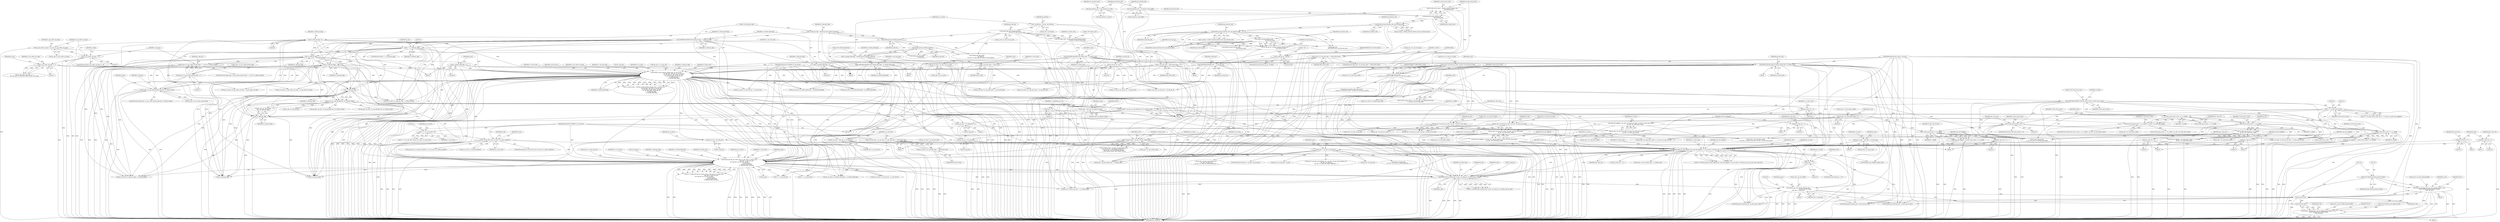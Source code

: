 digraph "0_Android_0b23c81c3dd9ec38f7e6806a3955fed1925541a0_2@API" {
"1001714" [label="(Call,ithread_create(ps_dec->pv_dec_thread_handle, NULL,\n (void *)ih264d_decode_picture_thread,\n (void *)ps_dec))"];
"1001719" [label="(Call,(void *)ih264d_decode_picture_thread)"];
"1001722" [label="(Call,(void *)ps_dec)"];
"1001667" [label="(Call,ih264d_get_next_display_field(ps_dec,\n                                          ps_dec->ps_out_buffer,\n &(ps_dec->s_disp_op)))"];
"1001648" [label="(Call,ih264d_start_of_pic(ps_dec, i4_poc, &s_tmp_poc, u2_frame_num, ps_pps))"];
"1001182" [label="(Call,ih264d_mark_err_slice_skip(ps_dec, num_mb_skipped, u1_is_idr_slice, u2_frame_num, ps_cur_poc, prev_slice_err))"];
"1000538" [label="(Call,ih264d_decode_gaps_in_frame_num(ps_dec, u2_frame_num))"];
"1000159" [label="(MethodParameterIn,dec_struct_t *ps_dec)"];
"1000466" [label="(Call,COPYTHECONTEXT(\"SH: frame_num\", u2_frame_num))"];
"1000459" [label="(Call,u2_frame_num = ih264d_get_bits_h264(ps_bitstrm,\n                                         ps_seq->u1_bits_in_frm_num))"];
"1000461" [label="(Call,ih264d_get_bits_h264(ps_bitstrm,\n                                         ps_seq->u1_bits_in_frm_num))"];
"1000162" [label="(Call,* ps_bitstrm = ps_dec->ps_bitstrm)"];
"1001040" [label="(Call,num_mb_skipped = u2_first_mb_in_slice << u1_mbaff)"];
"1001042" [label="(Call,u2_first_mb_in_slice << u1_mbaff)"];
"1001033" [label="(Call,u2_first_mb_in_slice > 0)"];
"1000367" [label="(Call,0 == u2_first_mb_in_slice)"];
"1000266" [label="(Call,COPYTHECONTEXT(\"SH: first_mb_in_slice\",u2_first_mb_in_slice))"];
"1000250" [label="(Call,u2_first_mb_in_slice << ps_cur_slice->u1_mbaff_frame_flag)"];
"1000235" [label="(Call,u2_first_mb_in_slice\n > (ps_dec->u2_frm_ht_in_mbs * ps_dec->u2_frm_wd_in_mbs))"];
"1000229" [label="(Call,u2_first_mb_in_slice = ih264d_uev(pu4_bitstrm_ofst,\n                                     pu4_bitstrm_buf))"];
"1000231" [label="(Call,ih264d_uev(pu4_bitstrm_ofst,\n                                     pu4_bitstrm_buf))"];
"1000203" [label="(Call,*pu4_bitstrm_ofst = &ps_bitstrm->u4_ofst)"];
"1000197" [label="(Call,*pu4_bitstrm_buf = ps_bitstrm->pu4_buffer)"];
"1000237" [label="(Call,ps_dec->u2_frm_ht_in_mbs * ps_dec->u2_frm_wd_in_mbs)"];
"1000924" [label="(Call,u1_mbaff = ps_seq->u1_mb_aff_flag && (!u1_field_pic_flag))"];
"1000926" [label="(Call,ps_seq->u1_mb_aff_flag && (!u1_field_pic_flag))"];
"1000930" [label="(Call,!u1_field_pic_flag)"];
"1000779" [label="(Call,!u1_field_pic_flag)"];
"1000686" [label="(Call,0 == u1_field_pic_flag)"];
"1000632" [label="(Call,COPYTHECONTEXT(\"SH: field_pic_flag\", u1_field_pic_flag))"];
"1000628" [label="(Call,u1_field_pic_flag = ih264d_get_bit_h264(ps_bitstrm))"];
"1000630" [label="(Call,ih264d_get_bit_h264(ps_bitstrm))"];
"1000666" [label="(Call,u1_field_pic_flag = 0)"];
"1000899" [label="(Call,ih264d_is_end_of_pic(u2_frame_num, u1_nal_ref_idc,\n                                             &s_tmp_poc, &ps_dec->s_cur_pic_poc,\n                                            ps_cur_slice, u1_pic_order_cnt_type,\n                                            u1_nal_unit_type, u4_idr_pic_id,\n                                            u1_field_pic_flag,\n                                            u1_bottom_field_flag))"];
"1000158" [label="(MethodParameterIn,UWORD8 u1_nal_ref_idc)"];
"1000170" [label="(Call,*ps_cur_slice = ps_dec->ps_cur_slice)"];
"1000810" [label="(Call,u1_pic_order_cnt_type == 1)"];
"1000739" [label="(Call,u1_pic_order_cnt_type == 0)"];
"1000733" [label="(Call,u1_pic_order_cnt_type = ps_seq->u1_pic_order_cnt_type)"];
"1000679" [label="(Call,u1_nal_unit_type = SLICE_NAL)"];
"1000697" [label="(Call,u1_nal_unit_type = IDR_SLICE_NAL)"];
"1000324" [label="(Call,ps_dec->u1_nal_unit_type == IDR_SLICE_NAL)"];
"1000190" [label="(Call,u4_idr_pic_id = 0)"];
"1000711" [label="(Call,COPYTHECONTEXT(\"SH:  \", u4_idr_pic_id))"];
"1000706" [label="(Call,u4_idr_pic_id > 65535)"];
"1000700" [label="(Call,u4_idr_pic_id = ih264d_uev(pu4_bitstrm_ofst,\n                                   pu4_bitstrm_buf))"];
"1000702" [label="(Call,ih264d_uev(pu4_bitstrm_ofst,\n                                   pu4_bitstrm_buf))"];
"1000412" [label="(Call,ih264d_uev(pu4_bitstrm_ofst, pu4_bitstrm_buf))"];
"1000271" [label="(Call,ih264d_uev(pu4_bitstrm_ofst, pu4_bitstrm_buf))"];
"1000839" [label="(Call,!u1_field_pic_flag)"];
"1000669" [label="(Call,u1_bottom_field_flag = 0)"];
"1000635" [label="(Call,u1_bottom_field_flag = 0)"];
"1000652" [label="(Call,COPYTHECONTEXT(\"SH: bottom_field_flag\", u1_bottom_field_flag))"];
"1000648" [label="(Call,u1_bottom_field_flag = ih264d_get_bit_h264(ps_bitstrm))"];
"1000650" [label="(Call,ih264d_get_bit_h264(ps_bitstrm))"];
"1000835" [label="(Call,ps_pps->u1_pic_order_present_flag && !u1_field_pic_flag)"];
"1000774" [label="(Call,ps_pps->u1_pic_order_present_flag == 1)"];
"1000773" [label="(Call,(ps_pps->u1_pic_order_present_flag == 1) && (!u1_field_pic_flag))"];
"1000998" [label="(Call,num_mb_skipped = (ps_dec->u2_frm_ht_in_mbs * ps_dec->u2_frm_wd_in_mbs)\n - ps_dec->u2_total_mbs_coded)"];
"1001000" [label="(Call,(ps_dec->u2_frm_ht_in_mbs * ps_dec->u2_frm_wd_in_mbs)\n - ps_dec->u2_total_mbs_coded)"];
"1001001" [label="(Call,ps_dec->u2_frm_ht_in_mbs * ps_dec->u2_frm_wd_in_mbs)"];
"1000617" [label="(Call,ps_dec->u2_total_mbs_coded = 0)"];
"1001121" [label="(Call,num_mb_skipped = (ps_dec->u2_frm_ht_in_mbs * ps_dec->u2_frm_wd_in_mbs)\n                        - ps_dec->u2_total_mbs_coded)"];
"1001123" [label="(Call,(ps_dec->u2_frm_ht_in_mbs * ps_dec->u2_frm_wd_in_mbs)\n                        - ps_dec->u2_total_mbs_coded)"];
"1001124" [label="(Call,ps_dec->u2_frm_ht_in_mbs * ps_dec->u2_frm_wd_in_mbs)"];
"1001152" [label="(Call,num_mb_skipped = (u2_first_mb_in_slice << u1_mbaff)\n - ps_dec->u2_total_mbs_coded)"];
"1001154" [label="(Call,(u2_first_mb_in_slice << u1_mbaff)\n - ps_dec->u2_total_mbs_coded)"];
"1001155" [label="(Call,u2_first_mb_in_slice << u1_mbaff)"];
"1001142" [label="(Call,u2_first_mb_in_slice << u1_mbaff)"];
"1001141" [label="(Call,(u2_first_mb_in_slice << u1_mbaff) > ps_dec->u2_total_mbs_coded)"];
"1001111" [label="(Call,num_mb_skipped = u2_first_mb_in_slice << u1_mbaff)"];
"1001113" [label="(Call,u2_first_mb_in_slice << u1_mbaff)"];
"1001017" [label="(Call,u1_is_idr_slice = ps_cur_slice->u1_nal_unit_type == IDR_SLICE_NAL)"];
"1001019" [label="(Call,ps_cur_slice->u1_nal_unit_type == IDR_SLICE_NAL)"];
"1000157" [label="(MethodParameterIn,UWORD8 u1_is_idr_slice)"];
"1000521" [label="(Call,u1_is_idr_slice || ps_cur_slice->u1_mmco_equalto5)"];
"1000507" [label="(Call,0 == u1_is_idr_slice)"];
"1000944" [label="(Call,u2_frame_num != ps_dec->u2_prv_frame_num)"];
"1001011" [label="(Call,ps_cur_poc = &ps_dec->s_cur_pic_poc)"];
"1001134" [label="(Call,ps_cur_poc = &s_tmp_poc)"];
"1000489" [label="(Call,*ps_cur_poc = &ps_dec->s_cur_pic_poc)"];
"1001045" [label="(Call,ps_cur_poc = &s_tmp_poc)"];
"1001161" [label="(Call,ps_cur_poc = &s_tmp_poc)"];
"1001108" [label="(Call,prev_slice_err = 1)"];
"1001037" [label="(Call,prev_slice_err = 1)"];
"1000978" [label="(Call,prev_slice_err = 2)"];
"1000973" [label="(Call,prev_slice_err = 1)"];
"1001149" [label="(Call,prev_slice_err = 2)"];
"1000932" [label="(Call,prev_slice_err = 0)"];
"1001118" [label="(Call,prev_slice_err = 2)"];
"1001458" [label="(Call,i4_poc == 0)"];
"1001447" [label="(Call,i4_poc >= ps_dec->i4_max_poc)"];
"1000178" [label="(Call,i4_poc = 0)"];
"1001424" [label="(Call,ih264d_decode_pic_order_cnt(u1_is_idr_slice, u2_frame_num,\n                                           &ps_dec->s_prev_pic_poc,\n &s_tmp_poc, ps_cur_slice, ps_pps,\n                                          u1_nal_ref_idc,\n                                          u1_bottom_field_flag,\n                                          u1_field_pic_flag, &i4_poc))"];
"1000424" [label="(Call,ps_pps = &ps_dec->ps_pps[u4_temp])"];
"1001099" [label="(Call,!u1_field_pic_flag)"];
"1001758" [label="(Call,ithread_create(ps_dec->pv_bs_deblk_thread_handle, NULL,\n (void *)ih264d_recon_deblk_thread,\n (void *)ps_dec))"];
"1001650" [label="(Identifier,i4_poc)"];
"1000369" [label="(Identifier,u2_first_mb_in_slice)"];
"1001544" [label="(Call,ps_cur_slice->u1_nal_ref_idc = u1_nal_ref_idc)"];
"1000692" [label="(Identifier,ps_dec)"];
"1001186" [label="(Identifier,u2_frame_num)"];
"1000269" [label="(Call,u4_temp = ih264d_uev(pu4_bitstrm_ofst, pu4_bitstrm_buf))"];
"1001651" [label="(Call,&s_tmp_poc)"];
"1000944" [label="(Call,u2_frame_num != ps_dec->u2_prv_frame_num)"];
"1000462" [label="(Identifier,ps_bitstrm)"];
"1001766" [label="(Call,(void *)ps_dec)"];
"1000774" [label="(Call,ps_pps->u1_pic_order_present_flag == 1)"];
"1001112" [label="(Identifier,num_mb_skipped)"];
"1001459" [label="(Identifier,i4_poc)"];
"1001059" [label="(Call,ps_cur_slice->u1_bottom_field_flag = u1_bottom_field_flag)"];
"1000467" [label="(Literal,\"SH: frame_num\")"];
"1000834" [label="(ControlStructure,if(ps_pps->u1_pic_order_present_flag && !u1_field_pic_flag))"];
"1000778" [label="(Literal,1)"];
"1001167" [label="(Call,(u2_first_mb_in_slice << u1_mbaff) < ps_dec->u2_total_mbs_coded)"];
"1000707" [label="(Identifier,u4_idr_pic_id)"];
"1001009" [label="(Identifier,ps_dec)"];
"1000424" [label="(Call,ps_pps = &ps_dec->ps_pps[u4_temp])"];
"1002619" [label="(MethodReturn,WORD32)"];
"1001120" [label="(Literal,2)"];
"1000685" [label="(ControlStructure,if(0 == u1_field_pic_flag))"];
"1000628" [label="(Call,u1_field_pic_flag = ih264d_get_bit_h264(ps_bitstrm))"];
"1000522" [label="(Identifier,u1_is_idr_slice)"];
"1000197" [label="(Call,*pu4_bitstrm_buf = ps_bitstrm->pu4_buffer)"];
"1000491" [label="(Call,&ps_dec->s_cur_pic_poc)"];
"1000901" [label="(Identifier,u1_nal_ref_idc)"];
"1000932" [label="(Call,prev_slice_err = 0)"];
"1000235" [label="(Call,u2_first_mb_in_slice\n > (ps_dec->u2_frm_ht_in_mbs * ps_dec->u2_frm_wd_in_mbs))"];
"1000943" [label="(Call,u2_frame_num != ps_dec->u2_prv_frame_num\n && ps_dec->u1_top_bottom_decoded != 0\n && ps_dec->u1_top_bottom_decoded\n != (TOP_FIELD_ONLY | BOT_FIELD_ONLY))"];
"1000520" [label="(ControlStructure,if(u1_is_idr_slice || ps_cur_slice->u1_mmco_equalto5))"];
"1000665" [label="(Block,)"];
"1001452" [label="(Call,ps_dec->i4_max_poc = i4_poc)"];
"1000460" [label="(Identifier,u2_frame_num)"];
"1000654" [label="(Identifier,u1_bottom_field_flag)"];
"1000555" [label="(Call,ps_prev_poc->u1_mmco_equalto5 = ps_cur_slice->u1_mmco_equalto5)"];
"1000480" [label="(Block,)"];
"1001205" [label="(Call,ps_cur_slice->u1_bottom_field_flag = u1_bottom_field_flag)"];
"1001422" [label="(Call,ret = ih264d_decode_pic_order_cnt(u1_is_idr_slice, u2_frame_num,\n                                           &ps_dec->s_prev_pic_poc,\n &s_tmp_poc, ps_cur_slice, ps_pps,\n                                          u1_nal_ref_idc,\n                                          u1_bottom_field_flag,\n                                          u1_field_pic_flag, &i4_poc))"];
"1001534" [label="(Call,ps_cur_slice->u1_nal_unit_type = u1_nal_unit_type)"];
"1000708" [label="(Literal,65535)"];
"1000911" [label="(Identifier,u4_idr_pic_id)"];
"1001086" [label="(Call,ps_cur_slice->u1_pic_order_cnt_type = u1_pic_order_cnt_type)"];
"1001102" [label="(Block,)"];
"1001758" [label="(Call,ithread_create(ps_dec->pv_bs_deblk_thread_handle, NULL,\n (void *)ih264d_recon_deblk_thread,\n (void *)ps_dec))"];
"1000639" [label="(Identifier,u1_field_pic_flag)"];
"1000931" [label="(Identifier,u1_field_pic_flag)"];
"1000537" [label="(Block,)"];
"1001134" [label="(Call,ps_cur_poc = &s_tmp_poc)"];
"1000507" [label="(Call,0 == u1_is_idr_slice)"];
"1001719" [label="(Call,(void *)ih264d_decode_picture_thread)"];
"1000250" [label="(Call,u2_first_mb_in_slice << ps_cur_slice->u1_mbaff_frame_flag)"];
"1000631" [label="(Identifier,ps_bitstrm)"];
"1000523" [label="(Call,ps_cur_slice->u1_mmco_equalto5)"];
"1001462" [label="(Call,ps_dec->i4_prev_max_display_seq = ps_dec->i4_prev_max_display_seq\n + ps_dec->i4_max_poc\n + ps_dec->u1_max_dec_frame_buffering + 1)"];
"1000667" [label="(Identifier,u1_field_pic_flag)"];
"1001427" [label="(Call,&ps_dec->s_prev_pic_poc)"];
"1000627" [label="(Block,)"];
"1000698" [label="(Identifier,u1_nal_unit_type)"];
"1001005" [label="(Call,ps_dec->u2_frm_wd_in_mbs)"];
"1001316" [label="(Call,ps_dec->u2_prv_frame_num = u2_frame_num)"];
"1000683" [label="(Identifier,u1_is_idr_slice)"];
"1000909" [label="(Identifier,u1_pic_order_cnt_type)"];
"1001210" [label="(Call,ps_dec->u2_prv_frame_num = u2_frame_num)"];
"1001018" [label="(Identifier,u1_is_idr_slice)"];
"1000973" [label="(Call,prev_slice_err = 1)"];
"1000621" [label="(Literal,0)"];
"1001019" [label="(Call,ps_cur_slice->u1_nal_unit_type == IDR_SLICE_NAL)"];
"1001610" [label="(Call,!u1_field_pic_flag)"];
"1001100" [label="(Identifier,u1_field_pic_flag)"];
"1001466" [label="(Call,ps_dec->i4_prev_max_display_seq\n + ps_dec->i4_max_poc\n + ps_dec->u1_max_dec_frame_buffering + 1)"];
"1001653" [label="(Identifier,u2_frame_num)"];
"1000251" [label="(Identifier,u2_first_mb_in_slice)"];
"1001121" [label="(Call,num_mb_skipped = (ps_dec->u2_frm_ht_in_mbs * ps_dec->u2_frm_wd_in_mbs)\n                        - ps_dec->u2_total_mbs_coded)"];
"1000703" [label="(Identifier,pu4_bitstrm_ofst)"];
"1001722" [label="(Call,(void *)ps_dec)"];
"1001168" [label="(Call,u2_first_mb_in_slice << u1_mbaff)"];
"1000984" [label="(Identifier,ps_dec)"];
"1001470" [label="(Call,ps_dec->i4_max_poc\n + ps_dec->u1_max_dec_frame_buffering + 1)"];
"1000490" [label="(Identifier,ps_cur_poc)"];
"1001017" [label="(Call,u1_is_idr_slice = ps_cur_slice->u1_nal_unit_type == IDR_SLICE_NAL)"];
"1000164" [label="(Call,ps_dec->ps_bitstrm)"];
"1001132" [label="(Identifier,ps_dec)"];
"1000671" [label="(Literal,0)"];
"1001648" [label="(Call,ih264d_start_of_pic(ps_dec, i4_poc, &s_tmp_poc, u2_frame_num, ps_pps))"];
"1000772" [label="(ControlStructure,if((ps_pps->u1_pic_order_present_flag == 1) && (!u1_field_pic_flag)))"];
"1000203" [label="(Call,*pu4_bitstrm_ofst = &ps_bitstrm->u4_ofst)"];
"1000204" [label="(Identifier,pu4_bitstrm_ofst)"];
"1000528" [label="(Identifier,ps_dec)"];
"1000342" [label="(Identifier,I_SLICE)"];
"1001654" [label="(Identifier,ps_pps)"];
"1000172" [label="(Call,ps_dec->ps_cur_slice)"];
"1000629" [label="(Identifier,u1_field_pic_flag)"];
"1000412" [label="(Call,ih264d_uev(pu4_bitstrm_ofst, pu4_bitstrm_buf))"];
"1000681" [label="(Identifier,SLICE_NAL)"];
"1002577" [label="(Call,ps_dec->u2_total_mbs_coded >= (ps_seq->u2_max_mb_addr + 1))"];
"1000913" [label="(Identifier,u1_bottom_field_flag)"];
"1001043" [label="(Identifier,u2_first_mb_in_slice)"];
"1000649" [label="(Identifier,u1_bottom_field_flag)"];
"1001425" [label="(Identifier,u1_is_idr_slice)"];
"1001081" [label="(Call,ps_cur_slice->u1_nal_ref_idc = u1_nal_ref_idc)"];
"1000697" [label="(Call,u1_nal_unit_type = IDR_SLICE_NAL)"];
"1001669" [label="(Call,ps_dec->ps_out_buffer)"];
"1001071" [label="(Call,ps_cur_slice->u1_nal_unit_type = u1_nal_unit_type)"];
"1001143" [label="(Identifier,u2_first_mb_in_slice)"];
"1001040" [label="(Call,num_mb_skipped = u2_first_mb_in_slice << u1_mbaff)"];
"1001185" [label="(Identifier,u1_is_idr_slice)"];
"1000897" [label="(Call,i1_is_end_of_poc = ih264d_is_end_of_pic(u2_frame_num, u1_nal_ref_idc,\n                                             &s_tmp_poc, &ps_dec->s_cur_pic_poc,\n                                            ps_cur_slice, u1_pic_order_cnt_type,\n                                            u1_nal_unit_type, u4_idr_pic_id,\n                                            u1_field_pic_flag,\n                                            u1_bottom_field_flag))"];
"1000651" [label="(Identifier,ps_bitstrm)"];
"1001118" [label="(Call,prev_slice_err = 2)"];
"1001752" [label="(Block,)"];
"1000809" [label="(Call,u1_pic_order_cnt_type == 1\n && (!ps_seq->u1_delta_pic_order_always_zero_flag))"];
"1000711" [label="(Call,COPYTHECONTEXT(\"SH:  \", u4_idr_pic_id))"];
"1000910" [label="(Identifier,u1_nal_unit_type)"];
"1001156" [label="(Identifier,u2_first_mb_in_slice)"];
"1001150" [label="(Identifier,prev_slice_err)"];
"1001771" [label="(Identifier,ps_dec)"];
"1000511" [label="(Identifier,ps_cur_slice)"];
"1000836" [label="(Call,ps_pps->u1_pic_order_present_flag)"];
"1000974" [label="(Identifier,prev_slice_err)"];
"1000926" [label="(Call,ps_seq->u1_mb_aff_flag && (!u1_field_pic_flag))"];
"1001678" [label="(Literal,0)"];
"1000902" [label="(Call,&s_tmp_poc)"];
"1000434" [label="(Identifier,FALSE)"];
"1000199" [label="(Call,ps_bitstrm->pu4_buffer)"];
"1001169" [label="(Identifier,u2_first_mb_in_slice)"];
"1000735" [label="(Call,ps_seq->u1_pic_order_cnt_type)"];
"1000632" [label="(Call,COPYTHECONTEXT(\"SH: field_pic_flag\", u1_field_pic_flag))"];
"1001001" [label="(Call,ps_dec->u2_frm_ht_in_mbs * ps_dec->u2_frm_wd_in_mbs)"];
"1001145" [label="(Call,ps_dec->u2_total_mbs_coded)"];
"1000666" [label="(Call,u1_field_pic_flag = 0)"];
"1000700" [label="(Call,u4_idr_pic_id = ih264d_uev(pu4_bitstrm_ofst,\n                                   pu4_bitstrm_buf))"];
"1001109" [label="(Identifier,prev_slice_err)"];
"1001033" [label="(Call,u2_first_mb_in_slice > 0)"];
"1001454" [label="(Identifier,ps_dec)"];
"1000171" [label="(Identifier,ps_cur_slice)"];
"1000231" [label="(Call,ih264d_uev(pu4_bitstrm_ofst,\n                                     pu4_bitstrm_buf))"];
"1000933" [label="(Identifier,prev_slice_err)"];
"1000237" [label="(Call,ps_dec->u2_frm_ht_in_mbs * ps_dec->u2_frm_wd_in_mbs)"];
"1001008" [label="(Call,ps_dec->u2_total_mbs_coded)"];
"1001032" [label="(ControlStructure,if(u2_first_mb_in_slice > 0))"];
"1000860" [label="(Identifier,ps_pps)"];
"1000323" [label="(ControlStructure,if(ps_dec->u1_nal_unit_type == IDR_SLICE_NAL))"];
"1000962" [label="(Block,)"];
"1001517" [label="(Call,ps_cur_slice->u1_bottom_field_flag = u1_bottom_field_flag)"];
"1000840" [label="(Identifier,u1_field_pic_flag)"];
"1000466" [label="(Call,COPYTHECONTEXT(\"SH: frame_num\", u2_frame_num))"];
"1001122" [label="(Identifier,num_mb_skipped)"];
"1000668" [label="(Literal,0)"];
"1000205" [label="(Call,&ps_bitstrm->u4_ofst)"];
"1000540" [label="(Identifier,u2_frame_num)"];
"1001431" [label="(Call,&s_tmp_poc)"];
"1000845" [label="(Identifier,s_tmp_poc)"];
"1001437" [label="(Identifier,u1_field_pic_flag)"];
"1000191" [label="(Identifier,u4_idr_pic_id)"];
"1001155" [label="(Call,u2_first_mb_in_slice << u1_mbaff)"];
"1001715" [label="(Call,ps_dec->pv_dec_thread_handle)"];
"1001039" [label="(Literal,1)"];
"1001157" [label="(Identifier,u1_mbaff)"];
"1000701" [label="(Identifier,u4_idr_pic_id)"];
"1000232" [label="(Identifier,pu4_bitstrm_ofst)"];
"1000812" [label="(Literal,1)"];
"1000270" [label="(Identifier,u4_temp)"];
"1000899" [label="(Call,ih264d_is_end_of_pic(u2_frame_num, u1_nal_ref_idc,\n                                             &s_tmp_poc, &ps_dec->s_cur_pic_poc,\n                                            ps_cur_slice, u1_pic_order_cnt_type,\n                                            u1_nal_unit_type, u4_idr_pic_id,\n                                            u1_field_pic_flag,\n                                            u1_bottom_field_flag))"];
"1000744" [label="(Identifier,i_temp)"];
"1000463" [label="(Call,ps_seq->u1_bits_in_frm_num)"];
"1001180" [label="(Call,ret = ih264d_mark_err_slice_skip(ps_dec, num_mb_skipped, u1_is_idr_slice, u2_frame_num, ps_cur_poc, prev_slice_err))"];
"1000927" [label="(Call,ps_seq->u1_mb_aff_flag)"];
"1000738" [label="(ControlStructure,if(u1_pic_order_cnt_type == 0))"];
"1002009" [label="(Call,ps_dec->u2_frm_ht_in_mbs - 1)"];
"1001889" [label="(Call,0 == u1_nal_ref_idc)"];
"1000786" [label="(Call,ih264d_sev(\n                            pu4_bitstrm_ofst, pu4_bitstrm_buf))"];
"1000797" [label="(Identifier,s_tmp_poc)"];
"1001035" [label="(Literal,0)"];
"1000680" [label="(Identifier,u1_nal_unit_type)"];
"1000509" [label="(Identifier,u1_is_idr_slice)"];
"1000634" [label="(Identifier,u1_field_pic_flag)"];
"1001184" [label="(Identifier,num_mb_skipped)"];
"1001436" [label="(Identifier,u1_bottom_field_flag)"];
"1000268" [label="(Identifier,u2_first_mb_in_slice)"];
"1001041" [label="(Identifier,num_mb_skipped)"];
"1001013" [label="(Call,&ps_dec->s_cur_pic_poc)"];
"1001136" [label="(Call,&s_tmp_poc)"];
"1001182" [label="(Call,ih264d_mark_err_slice_skip(ps_dec, num_mb_skipped, u1_is_idr_slice, u2_frame_num, ps_cur_poc, prev_slice_err))"];
"1002525" [label="(Call,ih264d_parse_bslice(ps_dec, u2_first_mb_in_slice))"];
"1001672" [label="(Call,&(ps_dec->s_disp_op))"];
"1001549" [label="(Call,ps_cur_slice->u1_pic_order_cnt_type = u1_pic_order_cnt_type)"];
"1001161" [label="(Call,ps_cur_poc = &s_tmp_poc)"];
"1001123" [label="(Call,(ps_dec->u2_frm_ht_in_mbs * ps_dec->u2_frm_wd_in_mbs)\n                        - ps_dec->u2_total_mbs_coded)"];
"1000246" [label="(Identifier,ERROR_CORRUPTED_SLICE)"];
"1000178" [label="(Call,i4_poc = 0)"];
"1001642" [label="(Call,u2_first_mb_in_slice == 0)"];
"1001727" [label="(Identifier,ps_dec)"];
"1001034" [label="(Identifier,u2_first_mb_in_slice)"];
"1000506" [label="(Call,(0 == u1_is_idr_slice) && ps_cur_slice->u1_nal_ref_idc)"];
"1001721" [label="(Identifier,ih264d_decode_picture_thread)"];
"1001012" [label="(Identifier,ps_cur_poc)"];
"1002491" [label="(Call,ih264d_parse_pslice(ps_dec, u2_first_mb_in_slice))"];
"1001135" [label="(Identifier,ps_cur_poc)"];
"1000489" [label="(Call,*ps_cur_poc = &ps_dec->s_cur_pic_poc)"];
"1000745" [label="(Call,ih264d_get_bits_h264(\n                        ps_bitstrm,\n                        ps_seq->u1_log2_max_pic_order_cnt_lsb_minus))"];
"1001154" [label="(Call,(u2_first_mb_in_slice << u1_mbaff)\n - ps_dec->u2_total_mbs_coded)"];
"1001460" [label="(Literal,0)"];
"1000702" [label="(Call,ih264d_uev(pu4_bitstrm_ofst,\n                                   pu4_bitstrm_buf))"];
"1000368" [label="(Literal,0)"];
"1001099" [label="(Call,!u1_field_pic_flag)"];
"1001714" [label="(Call,ithread_create(ps_dec->pv_dec_thread_handle, NULL,\n (void *)ih264d_decode_picture_thread,\n (void *)ps_dec))"];
"1000908" [label="(Identifier,ps_cur_slice)"];
"1000975" [label="(Literal,1)"];
"1000410" [label="(Call,u4_temp = ih264d_uev(pu4_bitstrm_ofst, pu4_bitstrm_buf))"];
"1000508" [label="(Literal,0)"];
"1001188" [label="(Identifier,prev_slice_err)"];
"1001502" [label="(Call,ps_cur_slice->u4_idr_pic_id = u4_idr_pic_id)"];
"1001178" [label="(Identifier,prev_slice_err)"];
"1000980" [label="(Literal,2)"];
"1001426" [label="(Identifier,u2_frame_num)"];
"1000650" [label="(Call,ih264d_get_bit_h264(ps_bitstrm))"];
"1001002" [label="(Call,ps_dec->u2_frm_ht_in_mbs)"];
"1000784" [label="(Identifier,s_tmp_poc)"];
"1000366" [label="(Call,(0 == u2_first_mb_in_slice) && (1 == ps_dec->u4_prev_nal_skipped))"];
"1001263" [label="(Call,ih264d_err_pic_dispbuf_mgr(ps_dec))"];
"1000811" [label="(Identifier,u1_pic_order_cnt_type)"];
"1001759" [label="(Call,ps_dec->pv_bs_deblk_thread_handle)"];
"1001151" [label="(Literal,2)"];
"1000773" [label="(Call,(ps_pps->u1_pic_order_present_flag == 1) && (!u1_field_pic_flag))"];
"1001095" [label="(Call,ps_seq->u1_mb_aff_flag\n && (!u1_field_pic_flag))"];
"1001141" [label="(Call,(u2_first_mb_in_slice << u1_mbaff) > ps_dec->u2_total_mbs_coded)"];
"1000630" [label="(Call,ih264d_get_bit_h264(ps_bitstrm))"];
"1000733" [label="(Call,u1_pic_order_cnt_type = ps_seq->u1_pic_order_cnt_type)"];
"1000999" [label="(Identifier,num_mb_skipped)"];
"1001438" [label="(Call,&i4_poc)"];
"1000426" [label="(Call,&ps_dec->ps_pps[u4_temp])"];
"1001149" [label="(Call,prev_slice_err = 2)"];
"1000640" [label="(Block,)"];
"1000946" [label="(Call,ps_dec->u2_prv_frame_num)"];
"1000824" [label="(Call,ih264d_sev(pu4_bitstrm_ofst,\n                                                         pu4_bitstrm_buf))"];
"1000241" [label="(Call,ps_dec->u2_frm_wd_in_mbs)"];
"1000712" [label="(Literal,\"SH:  \")"];
"1001446" [label="(ControlStructure,if(i4_poc >= ps_dec->i4_max_poc))"];
"1000674" [label="(Identifier,ps_dec)"];
"1000930" [label="(Call,!u1_field_pic_flag)"];
"1000159" [label="(MethodParameterIn,dec_struct_t *ps_dec)"];
"1000328" [label="(Identifier,IDR_SLICE_NAL)"];
"1001036" [label="(Block,)"];
"1001023" [label="(Identifier,IDR_SLICE_NAL)"];
"1000686" [label="(Call,0 == u1_field_pic_flag)"];
"1001487" [label="(Identifier,ps_cur_slice)"];
"1000688" [label="(Identifier,u1_field_pic_flag)"];
"1001163" [label="(Call,&s_tmp_poc)"];
"1001239" [label="(Call,ps_dec->u2_frm_ht_in_mbs * ps_dec->u2_frm_wd_in_mbs)"];
"1000815" [label="(Identifier,ps_seq)"];
"1001049" [label="(Call,ps_cur_slice->u4_idr_pic_id = u4_idr_pic_id)"];
"1001051" [label="(Identifier,ps_cur_slice)"];
"1001668" [label="(Identifier,ps_dec)"];
"1000198" [label="(Identifier,pu4_bitstrm_buf)"];
"1001131" [label="(Call,ps_dec->u2_total_mbs_coded)"];
"1000835" [label="(Call,ps_pps->u1_pic_order_present_flag && !u1_field_pic_flag)"];
"1001152" [label="(Call,num_mb_skipped = (u2_first_mb_in_slice << u1_mbaff)\n - ps_dec->u2_total_mbs_coded)"];
"1001111" [label="(Call,num_mb_skipped = u2_first_mb_in_slice << u1_mbaff)"];
"1000713" [label="(Identifier,u4_idr_pic_id)"];
"1000543" [label="(Identifier,ps_prev_poc)"];
"1000865" [label="(Call,ih264d_uev(pu4_bitstrm_ofst, pu4_bitstrm_buf))"];
"1000468" [label="(Identifier,u2_frame_num)"];
"1000324" [label="(Call,ps_dec->u1_nal_unit_type == IDR_SLICE_NAL)"];
"1000998" [label="(Call,num_mb_skipped = (ps_dec->u2_frm_ht_in_mbs * ps_dec->u2_frm_wd_in_mbs)\n - ps_dec->u2_total_mbs_coded)"];
"1000234" [label="(ControlStructure,if(u2_first_mb_in_slice\n > (ps_dec->u2_frm_ht_in_mbs * ps_dec->u2_frm_wd_in_mbs)))"];
"1001159" [label="(Identifier,ps_dec)"];
"1001458" [label="(Call,i4_poc == 0)"];
"1001107" [label="(Block,)"];
"1000179" [label="(Identifier,i4_poc)"];
"1001000" [label="(Call,(ps_dec->u2_frm_ht_in_mbs * ps_dec->u2_frm_wd_in_mbs)\n - ps_dec->u2_total_mbs_coded)"];
"1000934" [label="(Literal,0)"];
"1001146" [label="(Identifier,ps_dec)"];
"1000687" [label="(Literal,0)"];
"1000635" [label="(Call,u1_bottom_field_flag = 0)"];
"1001448" [label="(Identifier,i4_poc)"];
"1000459" [label="(Call,u2_frame_num = ih264d_get_bits_h264(ps_bitstrm,\n                                         ps_seq->u1_bits_in_frm_num))"];
"1000741" [label="(Literal,0)"];
"1001125" [label="(Call,ps_dec->u2_frm_ht_in_mbs)"];
"1001038" [label="(Identifier,prev_slice_err)"];
"1001037" [label="(Call,prev_slice_err = 1)"];
"1001011" [label="(Call,ps_cur_poc = &ps_dec->s_cur_pic_poc)"];
"1000497" [label="(Identifier,ps_dec)"];
"1001507" [label="(Call,ps_cur_slice->u2_first_mb_in_slice = u2_first_mb_in_slice)"];
"1000739" [label="(Call,u1_pic_order_cnt_type == 0)"];
"1000648" [label="(Call,u1_bottom_field_flag = ih264d_get_bit_h264(ps_bitstrm))"];
"1000180" [label="(Literal,0)"];
"1000473" [label="(Identifier,ps_dec)"];
"1000461" [label="(Call,ih264d_get_bits_h264(ps_bitstrm,\n                                         ps_seq->u1_bits_in_frm_num))"];
"1001447" [label="(Call,i4_poc >= ps_dec->i4_max_poc)"];
"1000779" [label="(Call,!u1_field_pic_flag)"];
"1000192" [label="(Literal,0)"];
"1000414" [label="(Identifier,pu4_bitstrm_buf)"];
"1001142" [label="(Call,u2_first_mb_in_slice << u1_mbaff)"];
"1000780" [label="(Identifier,u1_field_pic_flag)"];
"1001117" [label="(Block,)"];
"1000977" [label="(Block,)"];
"1000705" [label="(ControlStructure,if(u4_idr_pic_id > 65535))"];
"1000904" [label="(Call,&ps_dec->s_cur_pic_poc)"];
"1000539" [label="(Identifier,ps_dec)"];
"1001046" [label="(Identifier,ps_cur_poc)"];
"1001762" [label="(Identifier,NULL)"];
"1000924" [label="(Call,u1_mbaff = ps_seq->u1_mb_aff_flag && (!u1_field_pic_flag))"];
"1001580" [label="(Call,ih264d_get_bit_h264(\n                        ps_bitstrm))"];
"1001604" [label="(Call,(ps_pps->ps_sps->u1_mb_aff_flag) && (!u1_field_pic_flag))"];
"1000413" [label="(Identifier,pu4_bitstrm_ofst)"];
"1001646" [label="(Call,ret = ih264d_start_of_pic(ps_dec, i4_poc, &s_tmp_poc, u2_frame_num, ps_pps))"];
"1000252" [label="(Call,ps_cur_slice->u1_mbaff_frame_flag)"];
"1000652" [label="(Call,COPYTHECONTEXT(\"SH: bottom_field_flag\", u1_bottom_field_flag))"];
"1000740" [label="(Identifier,u1_pic_order_cnt_type)"];
"1000371" [label="(Literal,1)"];
"1002456" [label="(Call,ih264d_parse_islice(ps_dec, u2_first_mb_in_slice))"];
"1000186" [label="(Identifier,u1_redundant_pic_cnt)"];
"1001763" [label="(Call,(void *)ih264d_recon_deblk_thread)"];
"1000653" [label="(Literal,\"SH: bottom_field_flag\")"];
"1000267" [label="(Literal,\"SH: first_mb_in_slice\")"];
"1000367" [label="(Call,0 == u2_first_mb_in_slice)"];
"1000220" [label="(Identifier,u4_call_end_of_pic)"];
"1000249" [label="(Call,(u2_first_mb_in_slice << ps_cur_slice->u1_mbaff_frame_flag)\n <= ps_dec->u2_cur_mb_addr)"];
"1000625" [label="(Identifier,ps_seq)"];
"1000271" [label="(Call,ih264d_uev(pu4_bitstrm_ofst, pu4_bitstrm_buf))"];
"1001718" [label="(Identifier,NULL)"];
"1000158" [label="(MethodParameterIn,UWORD8 u1_nal_ref_idc)"];
"1001935" [label="(Call,u2_first_mb_in_slice\n << ps_cur_slice->u1_mbaff_frame_flag)"];
"1000710" [label="(Identifier,ERROR_INV_SLICE_HDR_T)"];
"1001627" [label="(Call,!u1_field_pic_flag)"];
"1000636" [label="(Identifier,u1_bottom_field_flag)"];
"1001649" [label="(Identifier,ps_dec)"];
"1000190" [label="(Call,u4_idr_pic_id = 0)"];
"1000912" [label="(Identifier,u1_field_pic_flag)"];
"1001047" [label="(Call,&s_tmp_poc)"];
"1001433" [label="(Identifier,ps_cur_slice)"];
"1000937" [label="(Identifier,i1_is_end_of_poc)"];
"1000945" [label="(Identifier,u2_frame_num)"];
"1000706" [label="(Call,u4_idr_pic_id > 65535)"];
"1001045" [label="(Call,ps_cur_poc = &s_tmp_poc)"];
"1001140" [label="(ControlStructure,if((u2_first_mb_in_slice << u1_mbaff) > ps_dec->u2_total_mbs_coded))"];
"1000925" [label="(Identifier,u1_mbaff)"];
"1000952" [label="(Identifier,ps_dec)"];
"1001124" [label="(Call,ps_dec->u2_frm_ht_in_mbs * ps_dec->u2_frm_wd_in_mbs)"];
"1000162" [label="(Call,* ps_bitstrm = ps_dec->ps_bitstrm)"];
"1001119" [label="(Identifier,prev_slice_err)"];
"1001183" [label="(Identifier,ps_dec)"];
"1001128" [label="(Call,ps_dec->u2_frm_wd_in_mbs)"];
"1000230" [label="(Identifier,u2_first_mb_in_slice)"];
"1000229" [label="(Call,u2_first_mb_in_slice = ih264d_uev(pu4_bitstrm_ofst,\n                                     pu4_bitstrm_buf))"];
"1000272" [label="(Identifier,pu4_bitstrm_ofst)"];
"1000699" [label="(Identifier,IDR_SLICE_NAL)"];
"1000716" [label="(Identifier,i_delta_poc)"];
"1000273" [label="(Identifier,pu4_bitstrm_buf)"];
"1001449" [label="(Call,ps_dec->i4_max_poc)"];
"1001162" [label="(Identifier,ps_cur_poc)"];
"1001464" [label="(Identifier,ps_dec)"];
"1000617" [label="(Call,ps_dec->u2_total_mbs_coded = 0)"];
"1001148" [label="(Block,)"];
"1000810" [label="(Call,u1_pic_order_cnt_type == 1)"];
"1000425" [label="(Identifier,ps_pps)"];
"1000637" [label="(Literal,0)"];
"1001110" [label="(Literal,1)"];
"1001724" [label="(Identifier,ps_dec)"];
"1000734" [label="(Identifier,u1_pic_order_cnt_type)"];
"1000670" [label="(Identifier,u1_bottom_field_flag)"];
"1000669" [label="(Call,u1_bottom_field_flag = 0)"];
"1001158" [label="(Call,ps_dec->u2_total_mbs_coded)"];
"1001115" [label="(Identifier,u1_mbaff)"];
"1000684" [label="(Block,)"];
"1000233" [label="(Identifier,pu4_bitstrm_buf)"];
"1001187" [label="(Identifier,ps_cur_poc)"];
"1000633" [label="(Literal,\"SH: field_pic_flag\")"];
"1000704" [label="(Identifier,pu4_bitstrm_buf)"];
"1000538" [label="(Call,ih264d_decode_gaps_in_frame_num(ps_dec, u2_frame_num))"];
"1000170" [label="(Call,*ps_cur_slice = ps_dec->ps_cur_slice)"];
"1001054" [label="(Call,ps_cur_slice->u1_field_pic_flag = u1_field_pic_flag)"];
"1000331" [label="(Identifier,skip)"];
"1000157" [label="(MethodParameterIn,UWORD8 u1_is_idr_slice)"];
"1000972" [label="(Block,)"];
"1001621" [label="(Call,(ps_pps->ps_sps->u1_mb_aff_flag) && (!u1_field_pic_flag))"];
"1000900" [label="(Identifier,u2_frame_num)"];
"1000236" [label="(Identifier,u2_first_mb_in_slice)"];
"1001044" [label="(Identifier,u1_mbaff)"];
"1001113" [label="(Call,u2_first_mb_in_slice << u1_mbaff)"];
"1001838" [label="(Call,ps_err->u4_frm_sei_sync == u2_frame_num)"];
"1001874" [label="(Call,0 == u1_nal_ref_idc)"];
"1001667" [label="(Call,ih264d_get_next_display_field(ps_dec,\n                                          ps_dec->ps_out_buffer,\n &(ps_dec->s_disp_op)))"];
"1000325" [label="(Call,ps_dec->u1_nal_unit_type)"];
"1000163" [label="(Identifier,ps_bitstrm)"];
"1001108" [label="(Call,prev_slice_err = 1)"];
"1001153" [label="(Identifier,num_mb_skipped)"];
"1001512" [label="(Call,ps_cur_slice->u1_field_pic_flag = u1_field_pic_flag)"];
"1000775" [label="(Call,ps_pps->u1_pic_order_present_flag)"];
"1000679" [label="(Call,u1_nal_unit_type = SLICE_NAL)"];
"1001435" [label="(Identifier,u1_nal_ref_idc)"];
"1000978" [label="(Call,prev_slice_err = 2)"];
"1000256" [label="(Identifier,ps_dec)"];
"1001223" [label="(Call,prev_slice_err == 2)"];
"1001434" [label="(Identifier,ps_pps)"];
"1000238" [label="(Call,ps_dec->u2_frm_ht_in_mbs)"];
"1000839" [label="(Call,!u1_field_pic_flag)"];
"1001020" [label="(Call,ps_cur_slice->u1_nal_unit_type)"];
"1001042" [label="(Call,u2_first_mb_in_slice << u1_mbaff)"];
"1001235" [label="(Call,ps_dec->u2_total_mbs_coded\n >= ps_dec->u2_frm_ht_in_mbs * ps_dec->u2_frm_wd_in_mbs)"];
"1000521" [label="(Call,u1_is_idr_slice || ps_cur_slice->u1_mmco_equalto5)"];
"1000979" [label="(Identifier,prev_slice_err)"];
"1001114" [label="(Identifier,u2_first_mb_in_slice)"];
"1001713" [label="(Block,)"];
"1001666" [label="(Block,)"];
"1001424" [label="(Call,ih264d_decode_pic_order_cnt(u1_is_idr_slice, u2_frame_num,\n                                           &ps_dec->s_prev_pic_poc,\n &s_tmp_poc, ps_cur_slice, ps_pps,\n                                          u1_nal_ref_idc,\n                                          u1_bottom_field_flag,\n                                          u1_field_pic_flag, &i4_poc))"];
"1001457" [label="(ControlStructure,if(i4_poc == 0))"];
"1000534" [label="(Identifier,ps_dec)"];
"1000618" [label="(Call,ps_dec->u2_total_mbs_coded)"];
"1001144" [label="(Identifier,u1_mbaff)"];
"1000160" [label="(Block,)"];
"1000266" [label="(Call,COPYTHECONTEXT(\"SH: first_mb_in_slice\",u2_first_mb_in_slice))"];
"1001714" -> "1001713"  [label="AST: "];
"1001714" -> "1001722"  [label="CFG: "];
"1001715" -> "1001714"  [label="AST: "];
"1001718" -> "1001714"  [label="AST: "];
"1001719" -> "1001714"  [label="AST: "];
"1001722" -> "1001714"  [label="AST: "];
"1001727" -> "1001714"  [label="CFG: "];
"1001714" -> "1002619"  [label="DDG: "];
"1001714" -> "1002619"  [label="DDG: "];
"1001714" -> "1002619"  [label="DDG: "];
"1001714" -> "1002619"  [label="DDG: "];
"1001714" -> "1002619"  [label="DDG: "];
"1001719" -> "1001714"  [label="DDG: "];
"1001722" -> "1001714"  [label="DDG: "];
"1001714" -> "1001758"  [label="DDG: "];
"1001719" -> "1001721"  [label="CFG: "];
"1001720" -> "1001719"  [label="AST: "];
"1001721" -> "1001719"  [label="AST: "];
"1001723" -> "1001719"  [label="CFG: "];
"1001719" -> "1002619"  [label="DDG: "];
"1001722" -> "1001724"  [label="CFG: "];
"1001723" -> "1001722"  [label="AST: "];
"1001724" -> "1001722"  [label="AST: "];
"1001722" -> "1002619"  [label="DDG: "];
"1001667" -> "1001722"  [label="DDG: "];
"1000159" -> "1001722"  [label="DDG: "];
"1001722" -> "1001766"  [label="DDG: "];
"1001722" -> "1002456"  [label="DDG: "];
"1001722" -> "1002491"  [label="DDG: "];
"1001722" -> "1002525"  [label="DDG: "];
"1001667" -> "1001666"  [label="AST: "];
"1001667" -> "1001672"  [label="CFG: "];
"1001668" -> "1001667"  [label="AST: "];
"1001669" -> "1001667"  [label="AST: "];
"1001672" -> "1001667"  [label="AST: "];
"1001678" -> "1001667"  [label="CFG: "];
"1001667" -> "1002619"  [label="DDG: "];
"1001667" -> "1002619"  [label="DDG: "];
"1001667" -> "1002619"  [label="DDG: "];
"1001667" -> "1002619"  [label="DDG: "];
"1001648" -> "1001667"  [label="DDG: "];
"1001182" -> "1001667"  [label="DDG: "];
"1000538" -> "1001667"  [label="DDG: "];
"1000159" -> "1001667"  [label="DDG: "];
"1001667" -> "1001766"  [label="DDG: "];
"1001667" -> "1002456"  [label="DDG: "];
"1001667" -> "1002491"  [label="DDG: "];
"1001667" -> "1002525"  [label="DDG: "];
"1001648" -> "1001646"  [label="AST: "];
"1001648" -> "1001654"  [label="CFG: "];
"1001649" -> "1001648"  [label="AST: "];
"1001650" -> "1001648"  [label="AST: "];
"1001651" -> "1001648"  [label="AST: "];
"1001653" -> "1001648"  [label="AST: "];
"1001654" -> "1001648"  [label="AST: "];
"1001646" -> "1001648"  [label="CFG: "];
"1001648" -> "1002619"  [label="DDG: "];
"1001648" -> "1002619"  [label="DDG: "];
"1001648" -> "1002619"  [label="DDG: "];
"1001648" -> "1002619"  [label="DDG: "];
"1001648" -> "1002619"  [label="DDG: "];
"1001648" -> "1001646"  [label="DDG: "];
"1001648" -> "1001646"  [label="DDG: "];
"1001648" -> "1001646"  [label="DDG: "];
"1001648" -> "1001646"  [label="DDG: "];
"1001648" -> "1001646"  [label="DDG: "];
"1001182" -> "1001648"  [label="DDG: "];
"1001182" -> "1001648"  [label="DDG: "];
"1000538" -> "1001648"  [label="DDG: "];
"1000538" -> "1001648"  [label="DDG: "];
"1000159" -> "1001648"  [label="DDG: "];
"1001458" -> "1001648"  [label="DDG: "];
"1000178" -> "1001648"  [label="DDG: "];
"1000899" -> "1001648"  [label="DDG: "];
"1000899" -> "1001648"  [label="DDG: "];
"1001424" -> "1001648"  [label="DDG: "];
"1001424" -> "1001648"  [label="DDG: "];
"1001424" -> "1001648"  [label="DDG: "];
"1000466" -> "1001648"  [label="DDG: "];
"1000944" -> "1001648"  [label="DDG: "];
"1000424" -> "1001648"  [label="DDG: "];
"1001648" -> "1001838"  [label="DDG: "];
"1001182" -> "1001180"  [label="AST: "];
"1001182" -> "1001188"  [label="CFG: "];
"1001183" -> "1001182"  [label="AST: "];
"1001184" -> "1001182"  [label="AST: "];
"1001185" -> "1001182"  [label="AST: "];
"1001186" -> "1001182"  [label="AST: "];
"1001187" -> "1001182"  [label="AST: "];
"1001188" -> "1001182"  [label="AST: "];
"1001180" -> "1001182"  [label="CFG: "];
"1001182" -> "1002619"  [label="DDG: "];
"1001182" -> "1002619"  [label="DDG: "];
"1001182" -> "1002619"  [label="DDG: "];
"1001182" -> "1002619"  [label="DDG: "];
"1001182" -> "1002619"  [label="DDG: "];
"1001182" -> "1002619"  [label="DDG: "];
"1001182" -> "1001180"  [label="DDG: "];
"1001182" -> "1001180"  [label="DDG: "];
"1001182" -> "1001180"  [label="DDG: "];
"1001182" -> "1001180"  [label="DDG: "];
"1001182" -> "1001180"  [label="DDG: "];
"1001182" -> "1001180"  [label="DDG: "];
"1000538" -> "1001182"  [label="DDG: "];
"1000538" -> "1001182"  [label="DDG: "];
"1000159" -> "1001182"  [label="DDG: "];
"1001040" -> "1001182"  [label="DDG: "];
"1000998" -> "1001182"  [label="DDG: "];
"1001121" -> "1001182"  [label="DDG: "];
"1001152" -> "1001182"  [label="DDG: "];
"1001111" -> "1001182"  [label="DDG: "];
"1001017" -> "1001182"  [label="DDG: "];
"1000521" -> "1001182"  [label="DDG: "];
"1000157" -> "1001182"  [label="DDG: "];
"1000466" -> "1001182"  [label="DDG: "];
"1000899" -> "1001182"  [label="DDG: "];
"1000944" -> "1001182"  [label="DDG: "];
"1001011" -> "1001182"  [label="DDG: "];
"1001134" -> "1001182"  [label="DDG: "];
"1000489" -> "1001182"  [label="DDG: "];
"1001045" -> "1001182"  [label="DDG: "];
"1001161" -> "1001182"  [label="DDG: "];
"1001108" -> "1001182"  [label="DDG: "];
"1001037" -> "1001182"  [label="DDG: "];
"1000978" -> "1001182"  [label="DDG: "];
"1000973" -> "1001182"  [label="DDG: "];
"1001149" -> "1001182"  [label="DDG: "];
"1000932" -> "1001182"  [label="DDG: "];
"1001118" -> "1001182"  [label="DDG: "];
"1001182" -> "1001210"  [label="DDG: "];
"1001182" -> "1001223"  [label="DDG: "];
"1001182" -> "1001263"  [label="DDG: "];
"1001182" -> "1001316"  [label="DDG: "];
"1001182" -> "1001424"  [label="DDG: "];
"1001182" -> "1001424"  [label="DDG: "];
"1001182" -> "1001838"  [label="DDG: "];
"1001182" -> "1002456"  [label="DDG: "];
"1001182" -> "1002491"  [label="DDG: "];
"1001182" -> "1002525"  [label="DDG: "];
"1000538" -> "1000537"  [label="AST: "];
"1000538" -> "1000540"  [label="CFG: "];
"1000539" -> "1000538"  [label="AST: "];
"1000540" -> "1000538"  [label="AST: "];
"1000543" -> "1000538"  [label="CFG: "];
"1000538" -> "1002619"  [label="DDG: "];
"1000538" -> "1002619"  [label="DDG: "];
"1000538" -> "1002619"  [label="DDG: "];
"1000159" -> "1000538"  [label="DDG: "];
"1000466" -> "1000538"  [label="DDG: "];
"1000538" -> "1000899"  [label="DDG: "];
"1000538" -> "1000944"  [label="DDG: "];
"1000538" -> "1001316"  [label="DDG: "];
"1000538" -> "1001424"  [label="DDG: "];
"1000538" -> "1001838"  [label="DDG: "];
"1000538" -> "1002456"  [label="DDG: "];
"1000538" -> "1002491"  [label="DDG: "];
"1000538" -> "1002525"  [label="DDG: "];
"1000159" -> "1000156"  [label="AST: "];
"1000159" -> "1002619"  [label="DDG: "];
"1000159" -> "1001263"  [label="DDG: "];
"1000159" -> "1001766"  [label="DDG: "];
"1000159" -> "1002456"  [label="DDG: "];
"1000159" -> "1002491"  [label="DDG: "];
"1000159" -> "1002525"  [label="DDG: "];
"1000466" -> "1000160"  [label="AST: "];
"1000466" -> "1000468"  [label="CFG: "];
"1000467" -> "1000466"  [label="AST: "];
"1000468" -> "1000466"  [label="AST: "];
"1000473" -> "1000466"  [label="CFG: "];
"1000466" -> "1002619"  [label="DDG: "];
"1000466" -> "1002619"  [label="DDG: "];
"1000459" -> "1000466"  [label="DDG: "];
"1000466" -> "1000899"  [label="DDG: "];
"1000466" -> "1000944"  [label="DDG: "];
"1000466" -> "1001316"  [label="DDG: "];
"1000466" -> "1001424"  [label="DDG: "];
"1000466" -> "1001838"  [label="DDG: "];
"1000459" -> "1000160"  [label="AST: "];
"1000459" -> "1000461"  [label="CFG: "];
"1000460" -> "1000459"  [label="AST: "];
"1000461" -> "1000459"  [label="AST: "];
"1000467" -> "1000459"  [label="CFG: "];
"1000459" -> "1002619"  [label="DDG: "];
"1000461" -> "1000459"  [label="DDG: "];
"1000461" -> "1000459"  [label="DDG: "];
"1000461" -> "1000463"  [label="CFG: "];
"1000462" -> "1000461"  [label="AST: "];
"1000463" -> "1000461"  [label="AST: "];
"1000461" -> "1002619"  [label="DDG: "];
"1000461" -> "1002619"  [label="DDG: "];
"1000162" -> "1000461"  [label="DDG: "];
"1000461" -> "1000630"  [label="DDG: "];
"1000461" -> "1000745"  [label="DDG: "];
"1000461" -> "1001580"  [label="DDG: "];
"1000162" -> "1000160"  [label="AST: "];
"1000162" -> "1000164"  [label="CFG: "];
"1000163" -> "1000162"  [label="AST: "];
"1000164" -> "1000162"  [label="AST: "];
"1000171" -> "1000162"  [label="CFG: "];
"1000162" -> "1002619"  [label="DDG: "];
"1000162" -> "1002619"  [label="DDG: "];
"1001040" -> "1001036"  [label="AST: "];
"1001040" -> "1001042"  [label="CFG: "];
"1001041" -> "1001040"  [label="AST: "];
"1001042" -> "1001040"  [label="AST: "];
"1001046" -> "1001040"  [label="CFG: "];
"1001040" -> "1002619"  [label="DDG: "];
"1001040" -> "1002619"  [label="DDG: "];
"1001042" -> "1001040"  [label="DDG: "];
"1001042" -> "1001040"  [label="DDG: "];
"1001042" -> "1001044"  [label="CFG: "];
"1001043" -> "1001042"  [label="AST: "];
"1001044" -> "1001042"  [label="AST: "];
"1001042" -> "1002619"  [label="DDG: "];
"1001042" -> "1002619"  [label="DDG: "];
"1001033" -> "1001042"  [label="DDG: "];
"1000924" -> "1001042"  [label="DDG: "];
"1001042" -> "1001507"  [label="DDG: "];
"1001042" -> "1001642"  [label="DDG: "];
"1001042" -> "1001935"  [label="DDG: "];
"1001033" -> "1001032"  [label="AST: "];
"1001033" -> "1001035"  [label="CFG: "];
"1001034" -> "1001033"  [label="AST: "];
"1001035" -> "1001033"  [label="AST: "];
"1001038" -> "1001033"  [label="CFG: "];
"1001178" -> "1001033"  [label="CFG: "];
"1001033" -> "1002619"  [label="DDG: "];
"1001033" -> "1002619"  [label="DDG: "];
"1000367" -> "1001033"  [label="DDG: "];
"1000266" -> "1001033"  [label="DDG: "];
"1001033" -> "1001507"  [label="DDG: "];
"1001033" -> "1001642"  [label="DDG: "];
"1001033" -> "1001935"  [label="DDG: "];
"1000367" -> "1000366"  [label="AST: "];
"1000367" -> "1000369"  [label="CFG: "];
"1000368" -> "1000367"  [label="AST: "];
"1000369" -> "1000367"  [label="AST: "];
"1000371" -> "1000367"  [label="CFG: "];
"1000366" -> "1000367"  [label="CFG: "];
"1000367" -> "1002619"  [label="DDG: "];
"1000367" -> "1000366"  [label="DDG: "];
"1000367" -> "1000366"  [label="DDG: "];
"1000266" -> "1000367"  [label="DDG: "];
"1000367" -> "1001113"  [label="DDG: "];
"1000367" -> "1001142"  [label="DDG: "];
"1000367" -> "1001507"  [label="DDG: "];
"1000367" -> "1001642"  [label="DDG: "];
"1000367" -> "1001935"  [label="DDG: "];
"1000266" -> "1000160"  [label="AST: "];
"1000266" -> "1000268"  [label="CFG: "];
"1000267" -> "1000266"  [label="AST: "];
"1000268" -> "1000266"  [label="AST: "];
"1000270" -> "1000266"  [label="CFG: "];
"1000266" -> "1002619"  [label="DDG: "];
"1000266" -> "1002619"  [label="DDG: "];
"1000250" -> "1000266"  [label="DDG: "];
"1000266" -> "1001113"  [label="DDG: "];
"1000266" -> "1001142"  [label="DDG: "];
"1000266" -> "1001507"  [label="DDG: "];
"1000266" -> "1001642"  [label="DDG: "];
"1000266" -> "1001935"  [label="DDG: "];
"1000250" -> "1000249"  [label="AST: "];
"1000250" -> "1000252"  [label="CFG: "];
"1000251" -> "1000250"  [label="AST: "];
"1000252" -> "1000250"  [label="AST: "];
"1000256" -> "1000250"  [label="CFG: "];
"1000250" -> "1002619"  [label="DDG: "];
"1000250" -> "1002619"  [label="DDG: "];
"1000250" -> "1000249"  [label="DDG: "];
"1000250" -> "1000249"  [label="DDG: "];
"1000235" -> "1000250"  [label="DDG: "];
"1000250" -> "1001935"  [label="DDG: "];
"1000235" -> "1000234"  [label="AST: "];
"1000235" -> "1000237"  [label="CFG: "];
"1000236" -> "1000235"  [label="AST: "];
"1000237" -> "1000235"  [label="AST: "];
"1000246" -> "1000235"  [label="CFG: "];
"1000251" -> "1000235"  [label="CFG: "];
"1000235" -> "1002619"  [label="DDG: "];
"1000235" -> "1002619"  [label="DDG: "];
"1000235" -> "1002619"  [label="DDG: "];
"1000229" -> "1000235"  [label="DDG: "];
"1000237" -> "1000235"  [label="DDG: "];
"1000237" -> "1000235"  [label="DDG: "];
"1000229" -> "1000160"  [label="AST: "];
"1000229" -> "1000231"  [label="CFG: "];
"1000230" -> "1000229"  [label="AST: "];
"1000231" -> "1000229"  [label="AST: "];
"1000236" -> "1000229"  [label="CFG: "];
"1000229" -> "1002619"  [label="DDG: "];
"1000231" -> "1000229"  [label="DDG: "];
"1000231" -> "1000229"  [label="DDG: "];
"1000231" -> "1000233"  [label="CFG: "];
"1000232" -> "1000231"  [label="AST: "];
"1000233" -> "1000231"  [label="AST: "];
"1000231" -> "1002619"  [label="DDG: "];
"1000231" -> "1002619"  [label="DDG: "];
"1000203" -> "1000231"  [label="DDG: "];
"1000197" -> "1000231"  [label="DDG: "];
"1000231" -> "1000271"  [label="DDG: "];
"1000231" -> "1000271"  [label="DDG: "];
"1000203" -> "1000160"  [label="AST: "];
"1000203" -> "1000205"  [label="CFG: "];
"1000204" -> "1000203"  [label="AST: "];
"1000205" -> "1000203"  [label="AST: "];
"1000220" -> "1000203"  [label="CFG: "];
"1000203" -> "1002619"  [label="DDG: "];
"1000197" -> "1000160"  [label="AST: "];
"1000197" -> "1000199"  [label="CFG: "];
"1000198" -> "1000197"  [label="AST: "];
"1000199" -> "1000197"  [label="AST: "];
"1000204" -> "1000197"  [label="CFG: "];
"1000197" -> "1002619"  [label="DDG: "];
"1000237" -> "1000241"  [label="CFG: "];
"1000238" -> "1000237"  [label="AST: "];
"1000241" -> "1000237"  [label="AST: "];
"1000237" -> "1002619"  [label="DDG: "];
"1000237" -> "1002619"  [label="DDG: "];
"1000237" -> "1001001"  [label="DDG: "];
"1000237" -> "1001001"  [label="DDG: "];
"1000237" -> "1001124"  [label="DDG: "];
"1000237" -> "1001124"  [label="DDG: "];
"1000237" -> "1001239"  [label="DDG: "];
"1000237" -> "1001239"  [label="DDG: "];
"1000237" -> "1002009"  [label="DDG: "];
"1000924" -> "1000160"  [label="AST: "];
"1000924" -> "1000926"  [label="CFG: "];
"1000925" -> "1000924"  [label="AST: "];
"1000926" -> "1000924"  [label="AST: "];
"1000933" -> "1000924"  [label="CFG: "];
"1000924" -> "1002619"  [label="DDG: "];
"1000924" -> "1002619"  [label="DDG: "];
"1000926" -> "1000924"  [label="DDG: "];
"1000926" -> "1000924"  [label="DDG: "];
"1000924" -> "1001113"  [label="DDG: "];
"1000924" -> "1001142"  [label="DDG: "];
"1000926" -> "1000927"  [label="CFG: "];
"1000926" -> "1000930"  [label="CFG: "];
"1000927" -> "1000926"  [label="AST: "];
"1000930" -> "1000926"  [label="AST: "];
"1000926" -> "1002619"  [label="DDG: "];
"1000926" -> "1002619"  [label="DDG: "];
"1000930" -> "1000926"  [label="DDG: "];
"1000835" -> "1000926"  [label="DDG: "];
"1000773" -> "1000926"  [label="DDG: "];
"1000926" -> "1001095"  [label="DDG: "];
"1000926" -> "1001095"  [label="DDG: "];
"1000926" -> "1001604"  [label="DDG: "];
"1000926" -> "1001621"  [label="DDG: "];
"1000930" -> "1000931"  [label="CFG: "];
"1000931" -> "1000930"  [label="AST: "];
"1000930" -> "1002619"  [label="DDG: "];
"1000779" -> "1000930"  [label="DDG: "];
"1000899" -> "1000930"  [label="DDG: "];
"1000686" -> "1000930"  [label="DDG: "];
"1000632" -> "1000930"  [label="DDG: "];
"1000839" -> "1000930"  [label="DDG: "];
"1000666" -> "1000930"  [label="DDG: "];
"1000930" -> "1001054"  [label="DDG: "];
"1000930" -> "1001099"  [label="DDG: "];
"1000930" -> "1001424"  [label="DDG: "];
"1000930" -> "1001512"  [label="DDG: "];
"1000930" -> "1001610"  [label="DDG: "];
"1000930" -> "1001627"  [label="DDG: "];
"1000779" -> "1000773"  [label="AST: "];
"1000779" -> "1000780"  [label="CFG: "];
"1000780" -> "1000779"  [label="AST: "];
"1000773" -> "1000779"  [label="CFG: "];
"1000779" -> "1002619"  [label="DDG: "];
"1000779" -> "1000773"  [label="DDG: "];
"1000686" -> "1000779"  [label="DDG: "];
"1000632" -> "1000779"  [label="DDG: "];
"1000666" -> "1000779"  [label="DDG: "];
"1000779" -> "1000839"  [label="DDG: "];
"1000779" -> "1000899"  [label="DDG: "];
"1000779" -> "1001054"  [label="DDG: "];
"1000779" -> "1001099"  [label="DDG: "];
"1000779" -> "1001424"  [label="DDG: "];
"1000779" -> "1001512"  [label="DDG: "];
"1000779" -> "1001610"  [label="DDG: "];
"1000779" -> "1001627"  [label="DDG: "];
"1000686" -> "1000685"  [label="AST: "];
"1000686" -> "1000688"  [label="CFG: "];
"1000687" -> "1000686"  [label="AST: "];
"1000688" -> "1000686"  [label="AST: "];
"1000692" -> "1000686"  [label="CFG: "];
"1000698" -> "1000686"  [label="CFG: "];
"1000686" -> "1002619"  [label="DDG: "];
"1000686" -> "1002619"  [label="DDG: "];
"1000632" -> "1000686"  [label="DDG: "];
"1000666" -> "1000686"  [label="DDG: "];
"1000686" -> "1000839"  [label="DDG: "];
"1000686" -> "1000899"  [label="DDG: "];
"1000686" -> "1001054"  [label="DDG: "];
"1000686" -> "1001099"  [label="DDG: "];
"1000686" -> "1001424"  [label="DDG: "];
"1000686" -> "1001512"  [label="DDG: "];
"1000686" -> "1001610"  [label="DDG: "];
"1000686" -> "1001627"  [label="DDG: "];
"1000632" -> "1000627"  [label="AST: "];
"1000632" -> "1000634"  [label="CFG: "];
"1000633" -> "1000632"  [label="AST: "];
"1000634" -> "1000632"  [label="AST: "];
"1000636" -> "1000632"  [label="CFG: "];
"1000632" -> "1002619"  [label="DDG: "];
"1000632" -> "1002619"  [label="DDG: "];
"1000628" -> "1000632"  [label="DDG: "];
"1000632" -> "1000839"  [label="DDG: "];
"1000632" -> "1000899"  [label="DDG: "];
"1000632" -> "1001054"  [label="DDG: "];
"1000632" -> "1001099"  [label="DDG: "];
"1000632" -> "1001424"  [label="DDG: "];
"1000632" -> "1001512"  [label="DDG: "];
"1000632" -> "1001610"  [label="DDG: "];
"1000632" -> "1001627"  [label="DDG: "];
"1000628" -> "1000627"  [label="AST: "];
"1000628" -> "1000630"  [label="CFG: "];
"1000629" -> "1000628"  [label="AST: "];
"1000630" -> "1000628"  [label="AST: "];
"1000633" -> "1000628"  [label="CFG: "];
"1000628" -> "1002619"  [label="DDG: "];
"1000630" -> "1000628"  [label="DDG: "];
"1000630" -> "1000631"  [label="CFG: "];
"1000631" -> "1000630"  [label="AST: "];
"1000630" -> "1002619"  [label="DDG: "];
"1000630" -> "1000650"  [label="DDG: "];
"1000630" -> "1000745"  [label="DDG: "];
"1000630" -> "1001580"  [label="DDG: "];
"1000666" -> "1000665"  [label="AST: "];
"1000666" -> "1000668"  [label="CFG: "];
"1000667" -> "1000666"  [label="AST: "];
"1000668" -> "1000666"  [label="AST: "];
"1000670" -> "1000666"  [label="CFG: "];
"1000666" -> "1002619"  [label="DDG: "];
"1000666" -> "1000839"  [label="DDG: "];
"1000666" -> "1000899"  [label="DDG: "];
"1000666" -> "1001054"  [label="DDG: "];
"1000666" -> "1001099"  [label="DDG: "];
"1000666" -> "1001424"  [label="DDG: "];
"1000666" -> "1001512"  [label="DDG: "];
"1000666" -> "1001610"  [label="DDG: "];
"1000666" -> "1001627"  [label="DDG: "];
"1000899" -> "1000897"  [label="AST: "];
"1000899" -> "1000913"  [label="CFG: "];
"1000900" -> "1000899"  [label="AST: "];
"1000901" -> "1000899"  [label="AST: "];
"1000902" -> "1000899"  [label="AST: "];
"1000904" -> "1000899"  [label="AST: "];
"1000908" -> "1000899"  [label="AST: "];
"1000909" -> "1000899"  [label="AST: "];
"1000910" -> "1000899"  [label="AST: "];
"1000911" -> "1000899"  [label="AST: "];
"1000912" -> "1000899"  [label="AST: "];
"1000913" -> "1000899"  [label="AST: "];
"1000897" -> "1000899"  [label="CFG: "];
"1000899" -> "1002619"  [label="DDG: "];
"1000899" -> "1002619"  [label="DDG: "];
"1000899" -> "1002619"  [label="DDG: "];
"1000899" -> "1002619"  [label="DDG: "];
"1000899" -> "1002619"  [label="DDG: "];
"1000899" -> "1002619"  [label="DDG: "];
"1000899" -> "1002619"  [label="DDG: "];
"1000899" -> "1002619"  [label="DDG: "];
"1000899" -> "1002619"  [label="DDG: "];
"1000899" -> "1002619"  [label="DDG: "];
"1000899" -> "1000897"  [label="DDG: "];
"1000899" -> "1000897"  [label="DDG: "];
"1000899" -> "1000897"  [label="DDG: "];
"1000899" -> "1000897"  [label="DDG: "];
"1000899" -> "1000897"  [label="DDG: "];
"1000899" -> "1000897"  [label="DDG: "];
"1000899" -> "1000897"  [label="DDG: "];
"1000899" -> "1000897"  [label="DDG: "];
"1000899" -> "1000897"  [label="DDG: "];
"1000899" -> "1000897"  [label="DDG: "];
"1000158" -> "1000899"  [label="DDG: "];
"1000170" -> "1000899"  [label="DDG: "];
"1000810" -> "1000899"  [label="DDG: "];
"1000679" -> "1000899"  [label="DDG: "];
"1000697" -> "1000899"  [label="DDG: "];
"1000190" -> "1000899"  [label="DDG: "];
"1000711" -> "1000899"  [label="DDG: "];
"1000839" -> "1000899"  [label="DDG: "];
"1000669" -> "1000899"  [label="DDG: "];
"1000635" -> "1000899"  [label="DDG: "];
"1000652" -> "1000899"  [label="DDG: "];
"1000899" -> "1000944"  [label="DDG: "];
"1000899" -> "1001011"  [label="DDG: "];
"1000899" -> "1001045"  [label="DDG: "];
"1000899" -> "1001049"  [label="DDG: "];
"1000899" -> "1001054"  [label="DDG: "];
"1000899" -> "1001059"  [label="DDG: "];
"1000899" -> "1001071"  [label="DDG: "];
"1000899" -> "1001081"  [label="DDG: "];
"1000899" -> "1001086"  [label="DDG: "];
"1000899" -> "1001099"  [label="DDG: "];
"1000899" -> "1001134"  [label="DDG: "];
"1000899" -> "1001161"  [label="DDG: "];
"1000899" -> "1001205"  [label="DDG: "];
"1000899" -> "1001316"  [label="DDG: "];
"1000899" -> "1001424"  [label="DDG: "];
"1000899" -> "1001424"  [label="DDG: "];
"1000899" -> "1001424"  [label="DDG: "];
"1000899" -> "1001424"  [label="DDG: "];
"1000899" -> "1001424"  [label="DDG: "];
"1000899" -> "1001424"  [label="DDG: "];
"1000899" -> "1001502"  [label="DDG: "];
"1000899" -> "1001512"  [label="DDG: "];
"1000899" -> "1001517"  [label="DDG: "];
"1000899" -> "1001534"  [label="DDG: "];
"1000899" -> "1001544"  [label="DDG: "];
"1000899" -> "1001549"  [label="DDG: "];
"1000899" -> "1001610"  [label="DDG: "];
"1000899" -> "1001627"  [label="DDG: "];
"1000899" -> "1001838"  [label="DDG: "];
"1000899" -> "1001874"  [label="DDG: "];
"1000899" -> "1001889"  [label="DDG: "];
"1000158" -> "1000156"  [label="AST: "];
"1000158" -> "1002619"  [label="DDG: "];
"1000158" -> "1001081"  [label="DDG: "];
"1000158" -> "1001424"  [label="DDG: "];
"1000158" -> "1001544"  [label="DDG: "];
"1000158" -> "1001874"  [label="DDG: "];
"1000158" -> "1001889"  [label="DDG: "];
"1000170" -> "1000160"  [label="AST: "];
"1000170" -> "1000172"  [label="CFG: "];
"1000171" -> "1000170"  [label="AST: "];
"1000172" -> "1000170"  [label="AST: "];
"1000179" -> "1000170"  [label="CFG: "];
"1000170" -> "1002619"  [label="DDG: "];
"1000170" -> "1002619"  [label="DDG: "];
"1000170" -> "1001424"  [label="DDG: "];
"1000810" -> "1000809"  [label="AST: "];
"1000810" -> "1000812"  [label="CFG: "];
"1000811" -> "1000810"  [label="AST: "];
"1000812" -> "1000810"  [label="AST: "];
"1000815" -> "1000810"  [label="CFG: "];
"1000809" -> "1000810"  [label="CFG: "];
"1000810" -> "1002619"  [label="DDG: "];
"1000810" -> "1000809"  [label="DDG: "];
"1000810" -> "1000809"  [label="DDG: "];
"1000739" -> "1000810"  [label="DDG: "];
"1000810" -> "1001086"  [label="DDG: "];
"1000810" -> "1001549"  [label="DDG: "];
"1000739" -> "1000738"  [label="AST: "];
"1000739" -> "1000741"  [label="CFG: "];
"1000740" -> "1000739"  [label="AST: "];
"1000741" -> "1000739"  [label="AST: "];
"1000744" -> "1000739"  [label="CFG: "];
"1000797" -> "1000739"  [label="CFG: "];
"1000739" -> "1002619"  [label="DDG: "];
"1000739" -> "1002619"  [label="DDG: "];
"1000733" -> "1000739"  [label="DDG: "];
"1000733" -> "1000160"  [label="AST: "];
"1000733" -> "1000735"  [label="CFG: "];
"1000734" -> "1000733"  [label="AST: "];
"1000735" -> "1000733"  [label="AST: "];
"1000740" -> "1000733"  [label="CFG: "];
"1000733" -> "1002619"  [label="DDG: "];
"1000679" -> "1000160"  [label="AST: "];
"1000679" -> "1000681"  [label="CFG: "];
"1000680" -> "1000679"  [label="AST: "];
"1000681" -> "1000679"  [label="AST: "];
"1000683" -> "1000679"  [label="CFG: "];
"1000679" -> "1002619"  [label="DDG: "];
"1000679" -> "1002619"  [label="DDG: "];
"1000679" -> "1001071"  [label="DDG: "];
"1000679" -> "1001534"  [label="DDG: "];
"1000697" -> "1000684"  [label="AST: "];
"1000697" -> "1000699"  [label="CFG: "];
"1000698" -> "1000697"  [label="AST: "];
"1000699" -> "1000697"  [label="AST: "];
"1000701" -> "1000697"  [label="CFG: "];
"1000697" -> "1002619"  [label="DDG: "];
"1000697" -> "1002619"  [label="DDG: "];
"1000324" -> "1000697"  [label="DDG: "];
"1000697" -> "1001071"  [label="DDG: "];
"1000697" -> "1001534"  [label="DDG: "];
"1000324" -> "1000323"  [label="AST: "];
"1000324" -> "1000328"  [label="CFG: "];
"1000325" -> "1000324"  [label="AST: "];
"1000328" -> "1000324"  [label="AST: "];
"1000331" -> "1000324"  [label="CFG: "];
"1000342" -> "1000324"  [label="CFG: "];
"1000324" -> "1002619"  [label="DDG: "];
"1000324" -> "1002619"  [label="DDG: "];
"1000324" -> "1002619"  [label="DDG: "];
"1000324" -> "1001019"  [label="DDG: "];
"1000190" -> "1000160"  [label="AST: "];
"1000190" -> "1000192"  [label="CFG: "];
"1000191" -> "1000190"  [label="AST: "];
"1000192" -> "1000190"  [label="AST: "];
"1000198" -> "1000190"  [label="CFG: "];
"1000190" -> "1002619"  [label="DDG: "];
"1000190" -> "1001049"  [label="DDG: "];
"1000190" -> "1001502"  [label="DDG: "];
"1000711" -> "1000684"  [label="AST: "];
"1000711" -> "1000713"  [label="CFG: "];
"1000712" -> "1000711"  [label="AST: "];
"1000713" -> "1000711"  [label="AST: "];
"1000716" -> "1000711"  [label="CFG: "];
"1000711" -> "1002619"  [label="DDG: "];
"1000711" -> "1002619"  [label="DDG: "];
"1000706" -> "1000711"  [label="DDG: "];
"1000711" -> "1001049"  [label="DDG: "];
"1000711" -> "1001502"  [label="DDG: "];
"1000706" -> "1000705"  [label="AST: "];
"1000706" -> "1000708"  [label="CFG: "];
"1000707" -> "1000706"  [label="AST: "];
"1000708" -> "1000706"  [label="AST: "];
"1000710" -> "1000706"  [label="CFG: "];
"1000712" -> "1000706"  [label="CFG: "];
"1000706" -> "1002619"  [label="DDG: "];
"1000706" -> "1002619"  [label="DDG: "];
"1000700" -> "1000706"  [label="DDG: "];
"1000700" -> "1000684"  [label="AST: "];
"1000700" -> "1000702"  [label="CFG: "];
"1000701" -> "1000700"  [label="AST: "];
"1000702" -> "1000700"  [label="AST: "];
"1000707" -> "1000700"  [label="CFG: "];
"1000700" -> "1002619"  [label="DDG: "];
"1000702" -> "1000700"  [label="DDG: "];
"1000702" -> "1000700"  [label="DDG: "];
"1000702" -> "1000704"  [label="CFG: "];
"1000703" -> "1000702"  [label="AST: "];
"1000704" -> "1000702"  [label="AST: "];
"1000702" -> "1002619"  [label="DDG: "];
"1000702" -> "1002619"  [label="DDG: "];
"1000412" -> "1000702"  [label="DDG: "];
"1000412" -> "1000702"  [label="DDG: "];
"1000702" -> "1000786"  [label="DDG: "];
"1000702" -> "1000786"  [label="DDG: "];
"1000702" -> "1000824"  [label="DDG: "];
"1000702" -> "1000824"  [label="DDG: "];
"1000702" -> "1000865"  [label="DDG: "];
"1000702" -> "1000865"  [label="DDG: "];
"1000412" -> "1000410"  [label="AST: "];
"1000412" -> "1000414"  [label="CFG: "];
"1000413" -> "1000412"  [label="AST: "];
"1000414" -> "1000412"  [label="AST: "];
"1000410" -> "1000412"  [label="CFG: "];
"1000412" -> "1002619"  [label="DDG: "];
"1000412" -> "1002619"  [label="DDG: "];
"1000412" -> "1000410"  [label="DDG: "];
"1000412" -> "1000410"  [label="DDG: "];
"1000271" -> "1000412"  [label="DDG: "];
"1000271" -> "1000412"  [label="DDG: "];
"1000412" -> "1000786"  [label="DDG: "];
"1000412" -> "1000786"  [label="DDG: "];
"1000412" -> "1000824"  [label="DDG: "];
"1000412" -> "1000824"  [label="DDG: "];
"1000412" -> "1000865"  [label="DDG: "];
"1000412" -> "1000865"  [label="DDG: "];
"1000271" -> "1000269"  [label="AST: "];
"1000271" -> "1000273"  [label="CFG: "];
"1000272" -> "1000271"  [label="AST: "];
"1000273" -> "1000271"  [label="AST: "];
"1000269" -> "1000271"  [label="CFG: "];
"1000271" -> "1002619"  [label="DDG: "];
"1000271" -> "1002619"  [label="DDG: "];
"1000271" -> "1000269"  [label="DDG: "];
"1000271" -> "1000269"  [label="DDG: "];
"1000839" -> "1000835"  [label="AST: "];
"1000839" -> "1000840"  [label="CFG: "];
"1000840" -> "1000839"  [label="AST: "];
"1000835" -> "1000839"  [label="CFG: "];
"1000839" -> "1002619"  [label="DDG: "];
"1000839" -> "1000835"  [label="DDG: "];
"1000839" -> "1001054"  [label="DDG: "];
"1000839" -> "1001099"  [label="DDG: "];
"1000839" -> "1001424"  [label="DDG: "];
"1000839" -> "1001512"  [label="DDG: "];
"1000839" -> "1001610"  [label="DDG: "];
"1000839" -> "1001627"  [label="DDG: "];
"1000669" -> "1000665"  [label="AST: "];
"1000669" -> "1000671"  [label="CFG: "];
"1000670" -> "1000669"  [label="AST: "];
"1000671" -> "1000669"  [label="AST: "];
"1000674" -> "1000669"  [label="CFG: "];
"1000669" -> "1002619"  [label="DDG: "];
"1000669" -> "1001059"  [label="DDG: "];
"1000669" -> "1001205"  [label="DDG: "];
"1000669" -> "1001424"  [label="DDG: "];
"1000669" -> "1001517"  [label="DDG: "];
"1000635" -> "1000627"  [label="AST: "];
"1000635" -> "1000637"  [label="CFG: "];
"1000636" -> "1000635"  [label="AST: "];
"1000637" -> "1000635"  [label="AST: "];
"1000639" -> "1000635"  [label="CFG: "];
"1000635" -> "1002619"  [label="DDG: "];
"1000635" -> "1001059"  [label="DDG: "];
"1000635" -> "1001205"  [label="DDG: "];
"1000635" -> "1001424"  [label="DDG: "];
"1000635" -> "1001517"  [label="DDG: "];
"1000652" -> "1000640"  [label="AST: "];
"1000652" -> "1000654"  [label="CFG: "];
"1000653" -> "1000652"  [label="AST: "];
"1000654" -> "1000652"  [label="AST: "];
"1000680" -> "1000652"  [label="CFG: "];
"1000652" -> "1002619"  [label="DDG: "];
"1000652" -> "1002619"  [label="DDG: "];
"1000648" -> "1000652"  [label="DDG: "];
"1000652" -> "1001059"  [label="DDG: "];
"1000652" -> "1001205"  [label="DDG: "];
"1000652" -> "1001424"  [label="DDG: "];
"1000652" -> "1001517"  [label="DDG: "];
"1000648" -> "1000640"  [label="AST: "];
"1000648" -> "1000650"  [label="CFG: "];
"1000649" -> "1000648"  [label="AST: "];
"1000650" -> "1000648"  [label="AST: "];
"1000653" -> "1000648"  [label="CFG: "];
"1000648" -> "1002619"  [label="DDG: "];
"1000650" -> "1000648"  [label="DDG: "];
"1000650" -> "1000651"  [label="CFG: "];
"1000651" -> "1000650"  [label="AST: "];
"1000650" -> "1002619"  [label="DDG: "];
"1000650" -> "1000745"  [label="DDG: "];
"1000650" -> "1001580"  [label="DDG: "];
"1000835" -> "1000834"  [label="AST: "];
"1000835" -> "1000836"  [label="CFG: "];
"1000836" -> "1000835"  [label="AST: "];
"1000845" -> "1000835"  [label="CFG: "];
"1000860" -> "1000835"  [label="CFG: "];
"1000835" -> "1002619"  [label="DDG: "];
"1000835" -> "1002619"  [label="DDG: "];
"1000835" -> "1002619"  [label="DDG: "];
"1000774" -> "1000835"  [label="DDG: "];
"1000773" -> "1000835"  [label="DDG: "];
"1000774" -> "1000773"  [label="AST: "];
"1000774" -> "1000778"  [label="CFG: "];
"1000775" -> "1000774"  [label="AST: "];
"1000778" -> "1000774"  [label="AST: "];
"1000780" -> "1000774"  [label="CFG: "];
"1000773" -> "1000774"  [label="CFG: "];
"1000774" -> "1002619"  [label="DDG: "];
"1000774" -> "1000773"  [label="DDG: "];
"1000774" -> "1000773"  [label="DDG: "];
"1000773" -> "1000772"  [label="AST: "];
"1000784" -> "1000773"  [label="CFG: "];
"1000797" -> "1000773"  [label="CFG: "];
"1000773" -> "1002619"  [label="DDG: "];
"1000773" -> "1002619"  [label="DDG: "];
"1000773" -> "1002619"  [label="DDG: "];
"1000998" -> "1000962"  [label="AST: "];
"1000998" -> "1001000"  [label="CFG: "];
"1000999" -> "1000998"  [label="AST: "];
"1001000" -> "1000998"  [label="AST: "];
"1001012" -> "1000998"  [label="CFG: "];
"1000998" -> "1002619"  [label="DDG: "];
"1000998" -> "1002619"  [label="DDG: "];
"1001000" -> "1000998"  [label="DDG: "];
"1001000" -> "1000998"  [label="DDG: "];
"1001000" -> "1001008"  [label="CFG: "];
"1001001" -> "1001000"  [label="AST: "];
"1001008" -> "1001000"  [label="AST: "];
"1001000" -> "1002619"  [label="DDG: "];
"1001000" -> "1002619"  [label="DDG: "];
"1001001" -> "1001000"  [label="DDG: "];
"1001001" -> "1001000"  [label="DDG: "];
"1000617" -> "1001000"  [label="DDG: "];
"1001000" -> "1001235"  [label="DDG: "];
"1001000" -> "1002577"  [label="DDG: "];
"1001001" -> "1001005"  [label="CFG: "];
"1001002" -> "1001001"  [label="AST: "];
"1001005" -> "1001001"  [label="AST: "];
"1001009" -> "1001001"  [label="CFG: "];
"1001001" -> "1002619"  [label="DDG: "];
"1001001" -> "1002619"  [label="DDG: "];
"1001001" -> "1001239"  [label="DDG: "];
"1001001" -> "1001239"  [label="DDG: "];
"1001001" -> "1002009"  [label="DDG: "];
"1000617" -> "1000480"  [label="AST: "];
"1000617" -> "1000621"  [label="CFG: "];
"1000618" -> "1000617"  [label="AST: "];
"1000621" -> "1000617"  [label="AST: "];
"1000625" -> "1000617"  [label="CFG: "];
"1000617" -> "1002619"  [label="DDG: "];
"1000617" -> "1001123"  [label="DDG: "];
"1000617" -> "1001141"  [label="DDG: "];
"1000617" -> "1001235"  [label="DDG: "];
"1000617" -> "1002577"  [label="DDG: "];
"1001121" -> "1001117"  [label="AST: "];
"1001121" -> "1001123"  [label="CFG: "];
"1001122" -> "1001121"  [label="AST: "];
"1001123" -> "1001121"  [label="AST: "];
"1001135" -> "1001121"  [label="CFG: "];
"1001121" -> "1002619"  [label="DDG: "];
"1001121" -> "1002619"  [label="DDG: "];
"1001123" -> "1001121"  [label="DDG: "];
"1001123" -> "1001121"  [label="DDG: "];
"1001123" -> "1001131"  [label="CFG: "];
"1001124" -> "1001123"  [label="AST: "];
"1001131" -> "1001123"  [label="AST: "];
"1001123" -> "1002619"  [label="DDG: "];
"1001123" -> "1002619"  [label="DDG: "];
"1001124" -> "1001123"  [label="DDG: "];
"1001124" -> "1001123"  [label="DDG: "];
"1001123" -> "1001235"  [label="DDG: "];
"1001123" -> "1002577"  [label="DDG: "];
"1001124" -> "1001128"  [label="CFG: "];
"1001125" -> "1001124"  [label="AST: "];
"1001128" -> "1001124"  [label="AST: "];
"1001132" -> "1001124"  [label="CFG: "];
"1001124" -> "1002619"  [label="DDG: "];
"1001124" -> "1002619"  [label="DDG: "];
"1001124" -> "1001239"  [label="DDG: "];
"1001124" -> "1001239"  [label="DDG: "];
"1001124" -> "1002009"  [label="DDG: "];
"1001152" -> "1001148"  [label="AST: "];
"1001152" -> "1001154"  [label="CFG: "];
"1001153" -> "1001152"  [label="AST: "];
"1001154" -> "1001152"  [label="AST: "];
"1001162" -> "1001152"  [label="CFG: "];
"1001152" -> "1002619"  [label="DDG: "];
"1001152" -> "1002619"  [label="DDG: "];
"1001154" -> "1001152"  [label="DDG: "];
"1001154" -> "1001152"  [label="DDG: "];
"1001154" -> "1001158"  [label="CFG: "];
"1001155" -> "1001154"  [label="AST: "];
"1001158" -> "1001154"  [label="AST: "];
"1001154" -> "1002619"  [label="DDG: "];
"1001154" -> "1002619"  [label="DDG: "];
"1001155" -> "1001154"  [label="DDG: "];
"1001155" -> "1001154"  [label="DDG: "];
"1001141" -> "1001154"  [label="DDG: "];
"1001154" -> "1001235"  [label="DDG: "];
"1001154" -> "1002577"  [label="DDG: "];
"1001155" -> "1001157"  [label="CFG: "];
"1001156" -> "1001155"  [label="AST: "];
"1001157" -> "1001155"  [label="AST: "];
"1001159" -> "1001155"  [label="CFG: "];
"1001155" -> "1002619"  [label="DDG: "];
"1001155" -> "1002619"  [label="DDG: "];
"1001142" -> "1001155"  [label="DDG: "];
"1001142" -> "1001155"  [label="DDG: "];
"1001155" -> "1001507"  [label="DDG: "];
"1001155" -> "1001642"  [label="DDG: "];
"1001155" -> "1001935"  [label="DDG: "];
"1001142" -> "1001141"  [label="AST: "];
"1001142" -> "1001144"  [label="CFG: "];
"1001143" -> "1001142"  [label="AST: "];
"1001144" -> "1001142"  [label="AST: "];
"1001146" -> "1001142"  [label="CFG: "];
"1001142" -> "1001141"  [label="DDG: "];
"1001142" -> "1001141"  [label="DDG: "];
"1001142" -> "1001168"  [label="DDG: "];
"1001142" -> "1001168"  [label="DDG: "];
"1001141" -> "1001140"  [label="AST: "];
"1001141" -> "1001145"  [label="CFG: "];
"1001145" -> "1001141"  [label="AST: "];
"1001150" -> "1001141"  [label="CFG: "];
"1001169" -> "1001141"  [label="CFG: "];
"1001141" -> "1002619"  [label="DDG: "];
"1001141" -> "1001167"  [label="DDG: "];
"1001111" -> "1001107"  [label="AST: "];
"1001111" -> "1001113"  [label="CFG: "];
"1001112" -> "1001111"  [label="AST: "];
"1001113" -> "1001111"  [label="AST: "];
"1001135" -> "1001111"  [label="CFG: "];
"1001111" -> "1002619"  [label="DDG: "];
"1001111" -> "1002619"  [label="DDG: "];
"1001113" -> "1001111"  [label="DDG: "];
"1001113" -> "1001111"  [label="DDG: "];
"1001113" -> "1001115"  [label="CFG: "];
"1001114" -> "1001113"  [label="AST: "];
"1001115" -> "1001113"  [label="AST: "];
"1001113" -> "1002619"  [label="DDG: "];
"1001113" -> "1002619"  [label="DDG: "];
"1001113" -> "1001507"  [label="DDG: "];
"1001113" -> "1001642"  [label="DDG: "];
"1001113" -> "1001935"  [label="DDG: "];
"1001017" -> "1000962"  [label="AST: "];
"1001017" -> "1001019"  [label="CFG: "];
"1001018" -> "1001017"  [label="AST: "];
"1001019" -> "1001017"  [label="AST: "];
"1001178" -> "1001017"  [label="CFG: "];
"1001017" -> "1002619"  [label="DDG: "];
"1001017" -> "1002619"  [label="DDG: "];
"1001019" -> "1001017"  [label="DDG: "];
"1001019" -> "1001017"  [label="DDG: "];
"1000157" -> "1001017"  [label="DDG: "];
"1001017" -> "1001424"  [label="DDG: "];
"1001019" -> "1001023"  [label="CFG: "];
"1001020" -> "1001019"  [label="AST: "];
"1001023" -> "1001019"  [label="AST: "];
"1001019" -> "1002619"  [label="DDG: "];
"1001019" -> "1002619"  [label="DDG: "];
"1000157" -> "1000156"  [label="AST: "];
"1000157" -> "1002619"  [label="DDG: "];
"1000157" -> "1000507"  [label="DDG: "];
"1000157" -> "1000521"  [label="DDG: "];
"1000157" -> "1001424"  [label="DDG: "];
"1000521" -> "1000520"  [label="AST: "];
"1000521" -> "1000522"  [label="CFG: "];
"1000521" -> "1000523"  [label="CFG: "];
"1000522" -> "1000521"  [label="AST: "];
"1000523" -> "1000521"  [label="AST: "];
"1000528" -> "1000521"  [label="CFG: "];
"1000534" -> "1000521"  [label="CFG: "];
"1000521" -> "1002619"  [label="DDG: "];
"1000521" -> "1002619"  [label="DDG: "];
"1000507" -> "1000521"  [label="DDG: "];
"1000521" -> "1000555"  [label="DDG: "];
"1000521" -> "1001424"  [label="DDG: "];
"1000507" -> "1000506"  [label="AST: "];
"1000507" -> "1000509"  [label="CFG: "];
"1000508" -> "1000507"  [label="AST: "];
"1000509" -> "1000507"  [label="AST: "];
"1000511" -> "1000507"  [label="CFG: "];
"1000506" -> "1000507"  [label="CFG: "];
"1000507" -> "1000506"  [label="DDG: "];
"1000507" -> "1000506"  [label="DDG: "];
"1000944" -> "1000943"  [label="AST: "];
"1000944" -> "1000946"  [label="CFG: "];
"1000945" -> "1000944"  [label="AST: "];
"1000946" -> "1000944"  [label="AST: "];
"1000952" -> "1000944"  [label="CFG: "];
"1000943" -> "1000944"  [label="CFG: "];
"1000944" -> "1002619"  [label="DDG: "];
"1000944" -> "1000943"  [label="DDG: "];
"1000944" -> "1000943"  [label="DDG: "];
"1000944" -> "1001316"  [label="DDG: "];
"1000944" -> "1001424"  [label="DDG: "];
"1000944" -> "1001838"  [label="DDG: "];
"1001011" -> "1000962"  [label="AST: "];
"1001011" -> "1001013"  [label="CFG: "];
"1001012" -> "1001011"  [label="AST: "];
"1001013" -> "1001011"  [label="AST: "];
"1001018" -> "1001011"  [label="CFG: "];
"1001011" -> "1002619"  [label="DDG: "];
"1001011" -> "1002619"  [label="DDG: "];
"1001134" -> "1001102"  [label="AST: "];
"1001134" -> "1001136"  [label="CFG: "];
"1001135" -> "1001134"  [label="AST: "];
"1001136" -> "1001134"  [label="AST: "];
"1001178" -> "1001134"  [label="CFG: "];
"1001134" -> "1002619"  [label="DDG: "];
"1001134" -> "1002619"  [label="DDG: "];
"1000489" -> "1000480"  [label="AST: "];
"1000489" -> "1000491"  [label="CFG: "];
"1000490" -> "1000489"  [label="AST: "];
"1000491" -> "1000489"  [label="AST: "];
"1000497" -> "1000489"  [label="CFG: "];
"1000489" -> "1002619"  [label="DDG: "];
"1000489" -> "1002619"  [label="DDG: "];
"1001045" -> "1001036"  [label="AST: "];
"1001045" -> "1001047"  [label="CFG: "];
"1001046" -> "1001045"  [label="AST: "];
"1001047" -> "1001045"  [label="AST: "];
"1001051" -> "1001045"  [label="CFG: "];
"1001045" -> "1002619"  [label="DDG: "];
"1001045" -> "1002619"  [label="DDG: "];
"1001161" -> "1001148"  [label="AST: "];
"1001161" -> "1001163"  [label="CFG: "];
"1001162" -> "1001161"  [label="AST: "];
"1001163" -> "1001161"  [label="AST: "];
"1001178" -> "1001161"  [label="CFG: "];
"1001161" -> "1002619"  [label="DDG: "];
"1001161" -> "1002619"  [label="DDG: "];
"1001108" -> "1001107"  [label="AST: "];
"1001108" -> "1001110"  [label="CFG: "];
"1001109" -> "1001108"  [label="AST: "];
"1001110" -> "1001108"  [label="AST: "];
"1001112" -> "1001108"  [label="CFG: "];
"1001108" -> "1002619"  [label="DDG: "];
"1001037" -> "1001036"  [label="AST: "];
"1001037" -> "1001039"  [label="CFG: "];
"1001038" -> "1001037"  [label="AST: "];
"1001039" -> "1001037"  [label="AST: "];
"1001041" -> "1001037"  [label="CFG: "];
"1001037" -> "1002619"  [label="DDG: "];
"1000978" -> "1000977"  [label="AST: "];
"1000978" -> "1000980"  [label="CFG: "];
"1000979" -> "1000978"  [label="AST: "];
"1000980" -> "1000978"  [label="AST: "];
"1000984" -> "1000978"  [label="CFG: "];
"1000978" -> "1002619"  [label="DDG: "];
"1000973" -> "1000972"  [label="AST: "];
"1000973" -> "1000975"  [label="CFG: "];
"1000974" -> "1000973"  [label="AST: "];
"1000975" -> "1000973"  [label="AST: "];
"1000984" -> "1000973"  [label="CFG: "];
"1000973" -> "1002619"  [label="DDG: "];
"1001149" -> "1001148"  [label="AST: "];
"1001149" -> "1001151"  [label="CFG: "];
"1001150" -> "1001149"  [label="AST: "];
"1001151" -> "1001149"  [label="AST: "];
"1001153" -> "1001149"  [label="CFG: "];
"1001149" -> "1002619"  [label="DDG: "];
"1000932" -> "1000160"  [label="AST: "];
"1000932" -> "1000934"  [label="CFG: "];
"1000933" -> "1000932"  [label="AST: "];
"1000934" -> "1000932"  [label="AST: "];
"1000937" -> "1000932"  [label="CFG: "];
"1000932" -> "1002619"  [label="DDG: "];
"1001118" -> "1001117"  [label="AST: "];
"1001118" -> "1001120"  [label="CFG: "];
"1001119" -> "1001118"  [label="AST: "];
"1001120" -> "1001118"  [label="AST: "];
"1001122" -> "1001118"  [label="CFG: "];
"1001118" -> "1002619"  [label="DDG: "];
"1001458" -> "1001457"  [label="AST: "];
"1001458" -> "1001460"  [label="CFG: "];
"1001459" -> "1001458"  [label="AST: "];
"1001460" -> "1001458"  [label="AST: "];
"1001464" -> "1001458"  [label="CFG: "];
"1001487" -> "1001458"  [label="CFG: "];
"1001458" -> "1002619"  [label="DDG: "];
"1001458" -> "1002619"  [label="DDG: "];
"1001447" -> "1001458"  [label="DDG: "];
"1001447" -> "1001446"  [label="AST: "];
"1001447" -> "1001449"  [label="CFG: "];
"1001448" -> "1001447"  [label="AST: "];
"1001449" -> "1001447"  [label="AST: "];
"1001454" -> "1001447"  [label="CFG: "];
"1001459" -> "1001447"  [label="CFG: "];
"1001447" -> "1002619"  [label="DDG: "];
"1001447" -> "1002619"  [label="DDG: "];
"1000178" -> "1001447"  [label="DDG: "];
"1001447" -> "1001452"  [label="DDG: "];
"1001447" -> "1001462"  [label="DDG: "];
"1001447" -> "1001466"  [label="DDG: "];
"1001447" -> "1001470"  [label="DDG: "];
"1000178" -> "1000160"  [label="AST: "];
"1000178" -> "1000180"  [label="CFG: "];
"1000179" -> "1000178"  [label="AST: "];
"1000180" -> "1000178"  [label="AST: "];
"1000186" -> "1000178"  [label="CFG: "];
"1000178" -> "1002619"  [label="DDG: "];
"1001424" -> "1001422"  [label="AST: "];
"1001424" -> "1001438"  [label="CFG: "];
"1001425" -> "1001424"  [label="AST: "];
"1001426" -> "1001424"  [label="AST: "];
"1001427" -> "1001424"  [label="AST: "];
"1001431" -> "1001424"  [label="AST: "];
"1001433" -> "1001424"  [label="AST: "];
"1001434" -> "1001424"  [label="AST: "];
"1001435" -> "1001424"  [label="AST: "];
"1001436" -> "1001424"  [label="AST: "];
"1001437" -> "1001424"  [label="AST: "];
"1001438" -> "1001424"  [label="AST: "];
"1001422" -> "1001424"  [label="CFG: "];
"1001424" -> "1002619"  [label="DDG: "];
"1001424" -> "1002619"  [label="DDG: "];
"1001424" -> "1002619"  [label="DDG: "];
"1001424" -> "1002619"  [label="DDG: "];
"1001424" -> "1002619"  [label="DDG: "];
"1001424" -> "1002619"  [label="DDG: "];
"1001424" -> "1002619"  [label="DDG: "];
"1001424" -> "1002619"  [label="DDG: "];
"1001424" -> "1002619"  [label="DDG: "];
"1001424" -> "1002619"  [label="DDG: "];
"1001424" -> "1001422"  [label="DDG: "];
"1001424" -> "1001422"  [label="DDG: "];
"1001424" -> "1001422"  [label="DDG: "];
"1001424" -> "1001422"  [label="DDG: "];
"1001424" -> "1001422"  [label="DDG: "];
"1001424" -> "1001422"  [label="DDG: "];
"1001424" -> "1001422"  [label="DDG: "];
"1001424" -> "1001422"  [label="DDG: "];
"1001424" -> "1001422"  [label="DDG: "];
"1001424" -> "1001422"  [label="DDG: "];
"1000424" -> "1001424"  [label="DDG: "];
"1001099" -> "1001424"  [label="DDG: "];
"1001424" -> "1001512"  [label="DDG: "];
"1001424" -> "1001517"  [label="DDG: "];
"1001424" -> "1001544"  [label="DDG: "];
"1001424" -> "1001610"  [label="DDG: "];
"1001424" -> "1001627"  [label="DDG: "];
"1001424" -> "1001838"  [label="DDG: "];
"1001424" -> "1001874"  [label="DDG: "];
"1001424" -> "1001889"  [label="DDG: "];
"1000424" -> "1000160"  [label="AST: "];
"1000424" -> "1000426"  [label="CFG: "];
"1000425" -> "1000424"  [label="AST: "];
"1000426" -> "1000424"  [label="AST: "];
"1000434" -> "1000424"  [label="CFG: "];
"1000424" -> "1002619"  [label="DDG: "];
"1000424" -> "1002619"  [label="DDG: "];
"1001099" -> "1001095"  [label="AST: "];
"1001099" -> "1001100"  [label="CFG: "];
"1001100" -> "1001099"  [label="AST: "];
"1001095" -> "1001099"  [label="CFG: "];
"1001099" -> "1002619"  [label="DDG: "];
"1001099" -> "1001095"  [label="DDG: "];
"1001099" -> "1001512"  [label="DDG: "];
"1001099" -> "1001610"  [label="DDG: "];
"1001099" -> "1001627"  [label="DDG: "];
"1001758" -> "1001752"  [label="AST: "];
"1001758" -> "1001766"  [label="CFG: "];
"1001759" -> "1001758"  [label="AST: "];
"1001762" -> "1001758"  [label="AST: "];
"1001763" -> "1001758"  [label="AST: "];
"1001766" -> "1001758"  [label="AST: "];
"1001771" -> "1001758"  [label="CFG: "];
"1001758" -> "1002619"  [label="DDG: "];
"1001758" -> "1002619"  [label="DDG: "];
"1001758" -> "1002619"  [label="DDG: "];
"1001758" -> "1002619"  [label="DDG: "];
"1001758" -> "1002619"  [label="DDG: "];
"1001763" -> "1001758"  [label="DDG: "];
"1001766" -> "1001758"  [label="DDG: "];
}
